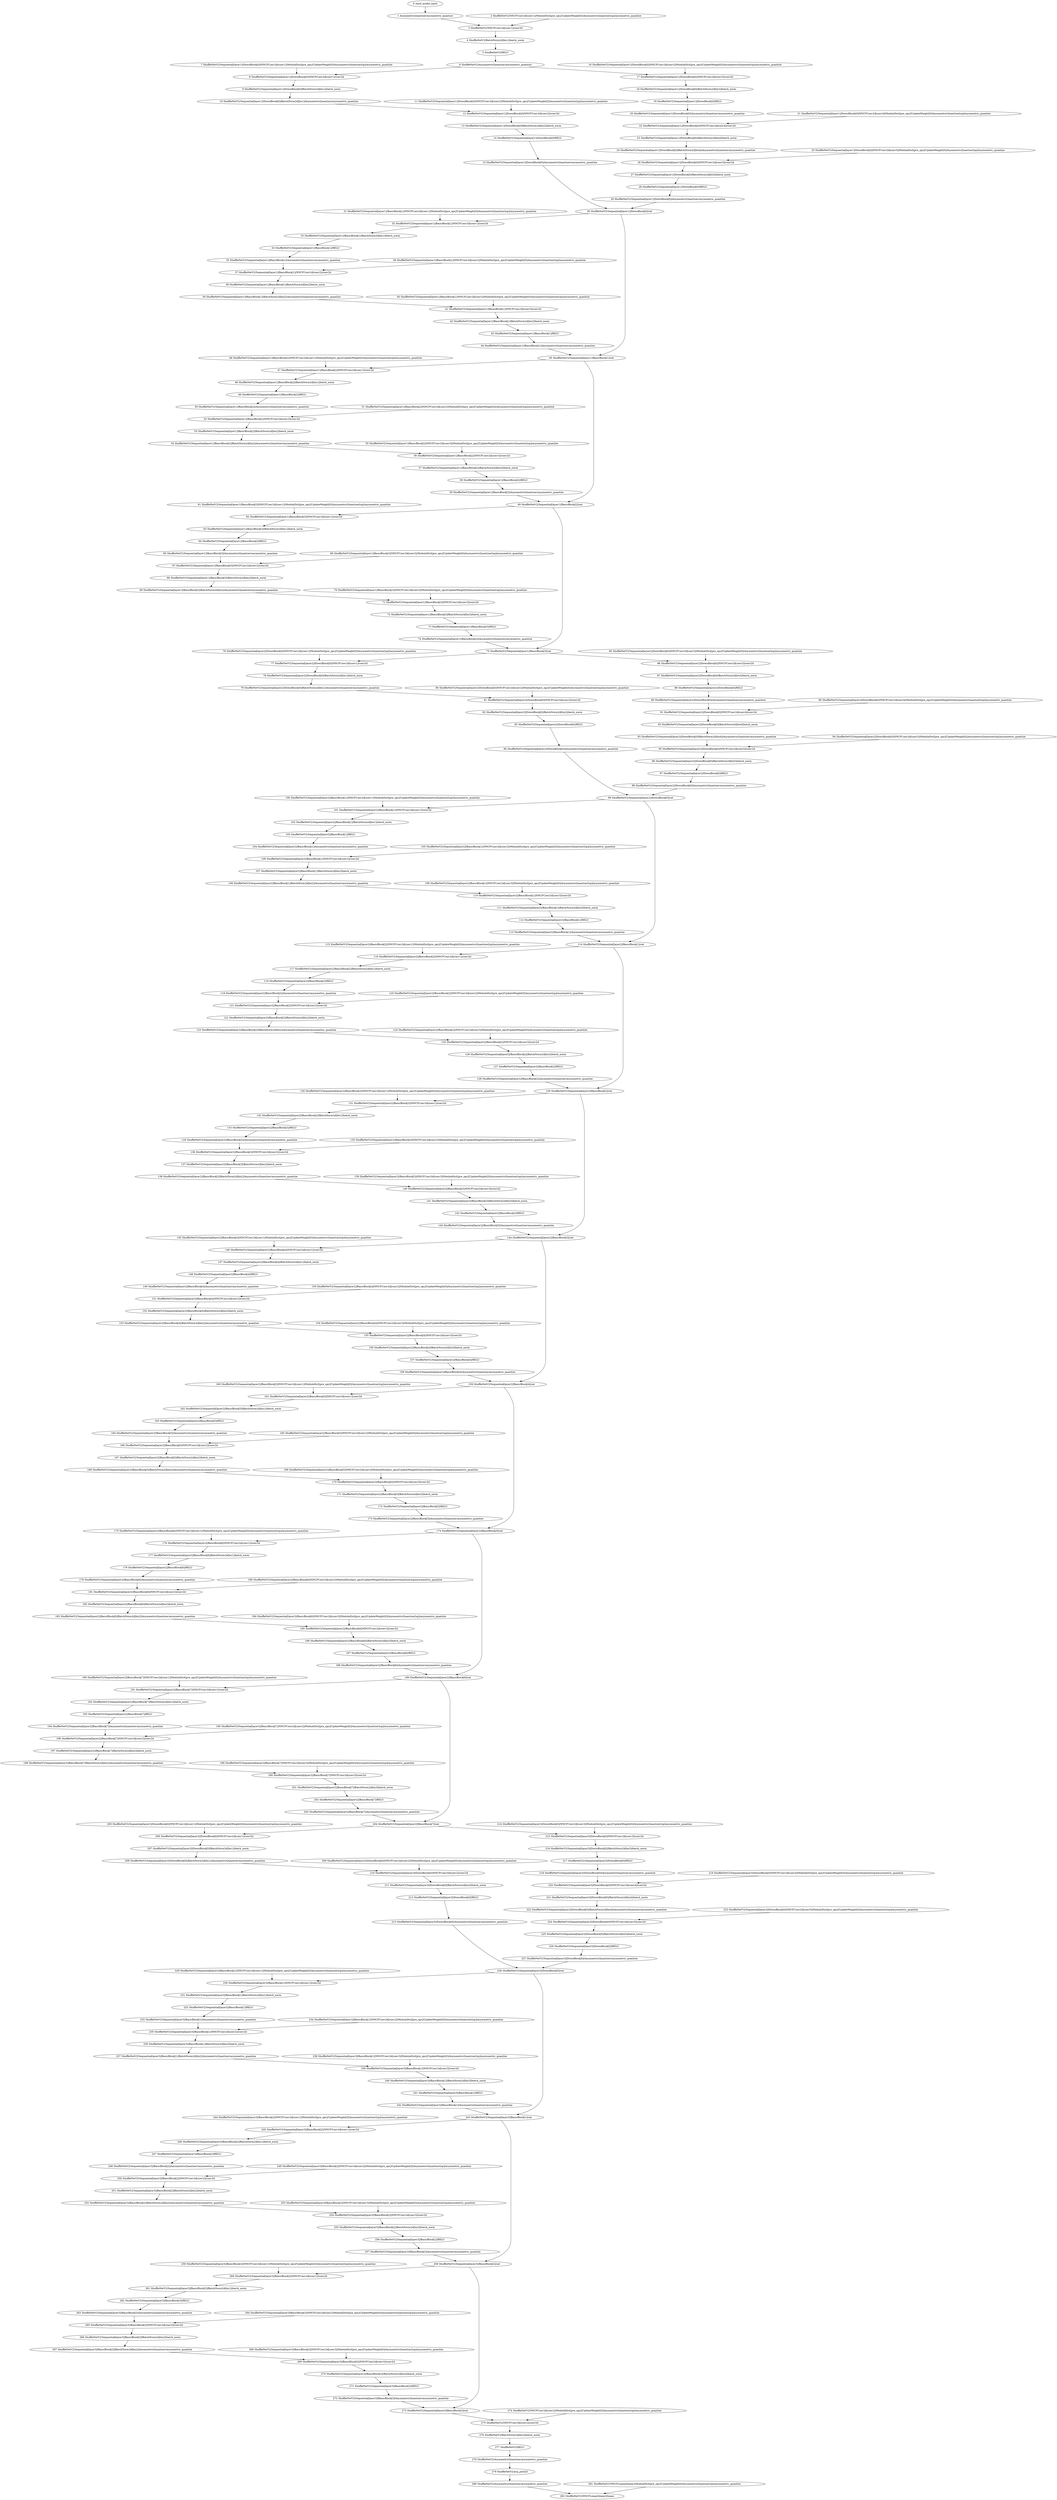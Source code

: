 strict digraph  {
"0 /nncf_model_input" [id=0, scope="", type=nncf_model_input];
"1 AsymmetricQuantizer/asymmetric_quantize" [id=1, scope=AsymmetricQuantizer, type=asymmetric_quantize];
"2 ShuffleNetV2/NNCFConv2d[conv1]/ModuleDict[pre_ops]/UpdateWeight[0]/AsymmetricQuantizer[op]/asymmetric_quantize" [id=2, scope="ShuffleNetV2/NNCFConv2d[conv1]/ModuleDict[pre_ops]/UpdateWeight[0]/AsymmetricQuantizer[op]", type=asymmetric_quantize];
"3 ShuffleNetV2/NNCFConv2d[conv1]/conv2d" [id=3, scope="ShuffleNetV2/NNCFConv2d[conv1]", type=conv2d];
"4 ShuffleNetV2/BatchNorm2d[bn1]/batch_norm" [id=4, scope="ShuffleNetV2/BatchNorm2d[bn1]", type=batch_norm];
"5 ShuffleNetV2/RELU" [id=5, scope=ShuffleNetV2, type=RELU];
"6 ShuffleNetV2/AsymmetricQuantizer/asymmetric_quantize" [id=6, scope="ShuffleNetV2/AsymmetricQuantizer", type=asymmetric_quantize];
"7 ShuffleNetV2/Sequential[layer1]/DownBlock[0]/NNCFConv2d[conv1]/ModuleDict[pre_ops]/UpdateWeight[0]/AsymmetricQuantizer[op]/asymmetric_quantize" [id=7, scope="ShuffleNetV2/Sequential[layer1]/DownBlock[0]/NNCFConv2d[conv1]/ModuleDict[pre_ops]/UpdateWeight[0]/AsymmetricQuantizer[op]", type=asymmetric_quantize];
"8 ShuffleNetV2/Sequential[layer1]/DownBlock[0]/NNCFConv2d[conv1]/conv2d" [id=8, scope="ShuffleNetV2/Sequential[layer1]/DownBlock[0]/NNCFConv2d[conv1]", type=conv2d];
"9 ShuffleNetV2/Sequential[layer1]/DownBlock[0]/BatchNorm2d[bn1]/batch_norm" [id=9, scope="ShuffleNetV2/Sequential[layer1]/DownBlock[0]/BatchNorm2d[bn1]", type=batch_norm];
"10 ShuffleNetV2/Sequential[layer1]/DownBlock[0]/BatchNorm2d[bn1]/AsymmetricQuantizer/asymmetric_quantize" [id=10, scope="ShuffleNetV2/Sequential[layer1]/DownBlock[0]/BatchNorm2d[bn1]/AsymmetricQuantizer", type=asymmetric_quantize];
"11 ShuffleNetV2/Sequential[layer1]/DownBlock[0]/NNCFConv2d[conv2]/ModuleDict[pre_ops]/UpdateWeight[0]/AsymmetricQuantizer[op]/asymmetric_quantize" [id=11, scope="ShuffleNetV2/Sequential[layer1]/DownBlock[0]/NNCFConv2d[conv2]/ModuleDict[pre_ops]/UpdateWeight[0]/AsymmetricQuantizer[op]", type=asymmetric_quantize];
"12 ShuffleNetV2/Sequential[layer1]/DownBlock[0]/NNCFConv2d[conv2]/conv2d" [id=12, scope="ShuffleNetV2/Sequential[layer1]/DownBlock[0]/NNCFConv2d[conv2]", type=conv2d];
"13 ShuffleNetV2/Sequential[layer1]/DownBlock[0]/BatchNorm2d[bn2]/batch_norm" [id=13, scope="ShuffleNetV2/Sequential[layer1]/DownBlock[0]/BatchNorm2d[bn2]", type=batch_norm];
"14 ShuffleNetV2/Sequential[layer1]/DownBlock[0]/RELU" [id=14, scope="ShuffleNetV2/Sequential[layer1]/DownBlock[0]", type=RELU];
"15 ShuffleNetV2/Sequential[layer1]/DownBlock[0]/AsymmetricQuantizer/asymmetric_quantize" [id=15, scope="ShuffleNetV2/Sequential[layer1]/DownBlock[0]/AsymmetricQuantizer", type=asymmetric_quantize];
"16 ShuffleNetV2/Sequential[layer1]/DownBlock[0]/NNCFConv2d[conv3]/ModuleDict[pre_ops]/UpdateWeight[0]/AsymmetricQuantizer[op]/asymmetric_quantize" [id=16, scope="ShuffleNetV2/Sequential[layer1]/DownBlock[0]/NNCFConv2d[conv3]/ModuleDict[pre_ops]/UpdateWeight[0]/AsymmetricQuantizer[op]", type=asymmetric_quantize];
"17 ShuffleNetV2/Sequential[layer1]/DownBlock[0]/NNCFConv2d[conv3]/conv2d" [id=17, scope="ShuffleNetV2/Sequential[layer1]/DownBlock[0]/NNCFConv2d[conv3]", type=conv2d];
"18 ShuffleNetV2/Sequential[layer1]/DownBlock[0]/BatchNorm2d[bn3]/batch_norm" [id=18, scope="ShuffleNetV2/Sequential[layer1]/DownBlock[0]/BatchNorm2d[bn3]", type=batch_norm];
"19 ShuffleNetV2/Sequential[layer1]/DownBlock[0]/RELU" [id=19, scope="ShuffleNetV2/Sequential[layer1]/DownBlock[0]", type=RELU];
"20 ShuffleNetV2/Sequential[layer1]/DownBlock[0]/AsymmetricQuantizer/asymmetric_quantize" [id=20, scope="ShuffleNetV2/Sequential[layer1]/DownBlock[0]/AsymmetricQuantizer", type=asymmetric_quantize];
"21 ShuffleNetV2/Sequential[layer1]/DownBlock[0]/NNCFConv2d[conv4]/ModuleDict[pre_ops]/UpdateWeight[0]/AsymmetricQuantizer[op]/asymmetric_quantize" [id=21, scope="ShuffleNetV2/Sequential[layer1]/DownBlock[0]/NNCFConv2d[conv4]/ModuleDict[pre_ops]/UpdateWeight[0]/AsymmetricQuantizer[op]", type=asymmetric_quantize];
"22 ShuffleNetV2/Sequential[layer1]/DownBlock[0]/NNCFConv2d[conv4]/conv2d" [id=22, scope="ShuffleNetV2/Sequential[layer1]/DownBlock[0]/NNCFConv2d[conv4]", type=conv2d];
"23 ShuffleNetV2/Sequential[layer1]/DownBlock[0]/BatchNorm2d[bn4]/batch_norm" [id=23, scope="ShuffleNetV2/Sequential[layer1]/DownBlock[0]/BatchNorm2d[bn4]", type=batch_norm];
"24 ShuffleNetV2/Sequential[layer1]/DownBlock[0]/BatchNorm2d[bn4]/AsymmetricQuantizer/asymmetric_quantize" [id=24, scope="ShuffleNetV2/Sequential[layer1]/DownBlock[0]/BatchNorm2d[bn4]/AsymmetricQuantizer", type=asymmetric_quantize];
"25 ShuffleNetV2/Sequential[layer1]/DownBlock[0]/NNCFConv2d[conv5]/ModuleDict[pre_ops]/UpdateWeight[0]/AsymmetricQuantizer[op]/asymmetric_quantize" [id=25, scope="ShuffleNetV2/Sequential[layer1]/DownBlock[0]/NNCFConv2d[conv5]/ModuleDict[pre_ops]/UpdateWeight[0]/AsymmetricQuantizer[op]", type=asymmetric_quantize];
"26 ShuffleNetV2/Sequential[layer1]/DownBlock[0]/NNCFConv2d[conv5]/conv2d" [id=26, scope="ShuffleNetV2/Sequential[layer1]/DownBlock[0]/NNCFConv2d[conv5]", type=conv2d];
"27 ShuffleNetV2/Sequential[layer1]/DownBlock[0]/BatchNorm2d[bn5]/batch_norm" [id=27, scope="ShuffleNetV2/Sequential[layer1]/DownBlock[0]/BatchNorm2d[bn5]", type=batch_norm];
"28 ShuffleNetV2/Sequential[layer1]/DownBlock[0]/RELU" [id=28, scope="ShuffleNetV2/Sequential[layer1]/DownBlock[0]", type=RELU];
"29 ShuffleNetV2/Sequential[layer1]/DownBlock[0]/AsymmetricQuantizer/asymmetric_quantize" [id=29, scope="ShuffleNetV2/Sequential[layer1]/DownBlock[0]/AsymmetricQuantizer", type=asymmetric_quantize];
"30 ShuffleNetV2/Sequential[layer1]/DownBlock[0]/cat" [id=30, scope="ShuffleNetV2/Sequential[layer1]/DownBlock[0]", type=cat];
"31 ShuffleNetV2/Sequential[layer1]/BasicBlock[1]/NNCFConv2d[conv1]/ModuleDict[pre_ops]/UpdateWeight[0]/AsymmetricQuantizer[op]/asymmetric_quantize" [id=31, scope="ShuffleNetV2/Sequential[layer1]/BasicBlock[1]/NNCFConv2d[conv1]/ModuleDict[pre_ops]/UpdateWeight[0]/AsymmetricQuantizer[op]", type=asymmetric_quantize];
"32 ShuffleNetV2/Sequential[layer1]/BasicBlock[1]/NNCFConv2d[conv1]/conv2d" [id=32, scope="ShuffleNetV2/Sequential[layer1]/BasicBlock[1]/NNCFConv2d[conv1]", type=conv2d];
"33 ShuffleNetV2/Sequential[layer1]/BasicBlock[1]/BatchNorm2d[bn1]/batch_norm" [id=33, scope="ShuffleNetV2/Sequential[layer1]/BasicBlock[1]/BatchNorm2d[bn1]", type=batch_norm];
"34 ShuffleNetV2/Sequential[layer1]/BasicBlock[1]/RELU" [id=34, scope="ShuffleNetV2/Sequential[layer1]/BasicBlock[1]", type=RELU];
"35 ShuffleNetV2/Sequential[layer1]/BasicBlock[1]/AsymmetricQuantizer/asymmetric_quantize" [id=35, scope="ShuffleNetV2/Sequential[layer1]/BasicBlock[1]/AsymmetricQuantizer", type=asymmetric_quantize];
"36 ShuffleNetV2/Sequential[layer1]/BasicBlock[1]/NNCFConv2d[conv2]/ModuleDict[pre_ops]/UpdateWeight[0]/AsymmetricQuantizer[op]/asymmetric_quantize" [id=36, scope="ShuffleNetV2/Sequential[layer1]/BasicBlock[1]/NNCFConv2d[conv2]/ModuleDict[pre_ops]/UpdateWeight[0]/AsymmetricQuantizer[op]", type=asymmetric_quantize];
"37 ShuffleNetV2/Sequential[layer1]/BasicBlock[1]/NNCFConv2d[conv2]/conv2d" [id=37, scope="ShuffleNetV2/Sequential[layer1]/BasicBlock[1]/NNCFConv2d[conv2]", type=conv2d];
"38 ShuffleNetV2/Sequential[layer1]/BasicBlock[1]/BatchNorm2d[bn2]/batch_norm" [id=38, scope="ShuffleNetV2/Sequential[layer1]/BasicBlock[1]/BatchNorm2d[bn2]", type=batch_norm];
"39 ShuffleNetV2/Sequential[layer1]/BasicBlock[1]/BatchNorm2d[bn2]/AsymmetricQuantizer/asymmetric_quantize" [id=39, scope="ShuffleNetV2/Sequential[layer1]/BasicBlock[1]/BatchNorm2d[bn2]/AsymmetricQuantizer", type=asymmetric_quantize];
"40 ShuffleNetV2/Sequential[layer1]/BasicBlock[1]/NNCFConv2d[conv3]/ModuleDict[pre_ops]/UpdateWeight[0]/AsymmetricQuantizer[op]/asymmetric_quantize" [id=40, scope="ShuffleNetV2/Sequential[layer1]/BasicBlock[1]/NNCFConv2d[conv3]/ModuleDict[pre_ops]/UpdateWeight[0]/AsymmetricQuantizer[op]", type=asymmetric_quantize];
"41 ShuffleNetV2/Sequential[layer1]/BasicBlock[1]/NNCFConv2d[conv3]/conv2d" [id=41, scope="ShuffleNetV2/Sequential[layer1]/BasicBlock[1]/NNCFConv2d[conv3]", type=conv2d];
"42 ShuffleNetV2/Sequential[layer1]/BasicBlock[1]/BatchNorm2d[bn3]/batch_norm" [id=42, scope="ShuffleNetV2/Sequential[layer1]/BasicBlock[1]/BatchNorm2d[bn3]", type=batch_norm];
"43 ShuffleNetV2/Sequential[layer1]/BasicBlock[1]/RELU" [id=43, scope="ShuffleNetV2/Sequential[layer1]/BasicBlock[1]", type=RELU];
"44 ShuffleNetV2/Sequential[layer1]/BasicBlock[1]/AsymmetricQuantizer/asymmetric_quantize" [id=44, scope="ShuffleNetV2/Sequential[layer1]/BasicBlock[1]/AsymmetricQuantizer", type=asymmetric_quantize];
"45 ShuffleNetV2/Sequential[layer1]/BasicBlock[1]/cat" [id=45, scope="ShuffleNetV2/Sequential[layer1]/BasicBlock[1]", type=cat];
"46 ShuffleNetV2/Sequential[layer1]/BasicBlock[2]/NNCFConv2d[conv1]/ModuleDict[pre_ops]/UpdateWeight[0]/AsymmetricQuantizer[op]/asymmetric_quantize" [id=46, scope="ShuffleNetV2/Sequential[layer1]/BasicBlock[2]/NNCFConv2d[conv1]/ModuleDict[pre_ops]/UpdateWeight[0]/AsymmetricQuantizer[op]", type=asymmetric_quantize];
"47 ShuffleNetV2/Sequential[layer1]/BasicBlock[2]/NNCFConv2d[conv1]/conv2d" [id=47, scope="ShuffleNetV2/Sequential[layer1]/BasicBlock[2]/NNCFConv2d[conv1]", type=conv2d];
"48 ShuffleNetV2/Sequential[layer1]/BasicBlock[2]/BatchNorm2d[bn1]/batch_norm" [id=48, scope="ShuffleNetV2/Sequential[layer1]/BasicBlock[2]/BatchNorm2d[bn1]", type=batch_norm];
"49 ShuffleNetV2/Sequential[layer1]/BasicBlock[2]/RELU" [id=49, scope="ShuffleNetV2/Sequential[layer1]/BasicBlock[2]", type=RELU];
"50 ShuffleNetV2/Sequential[layer1]/BasicBlock[2]/AsymmetricQuantizer/asymmetric_quantize" [id=50, scope="ShuffleNetV2/Sequential[layer1]/BasicBlock[2]/AsymmetricQuantizer", type=asymmetric_quantize];
"51 ShuffleNetV2/Sequential[layer1]/BasicBlock[2]/NNCFConv2d[conv2]/ModuleDict[pre_ops]/UpdateWeight[0]/AsymmetricQuantizer[op]/asymmetric_quantize" [id=51, scope="ShuffleNetV2/Sequential[layer1]/BasicBlock[2]/NNCFConv2d[conv2]/ModuleDict[pre_ops]/UpdateWeight[0]/AsymmetricQuantizer[op]", type=asymmetric_quantize];
"52 ShuffleNetV2/Sequential[layer1]/BasicBlock[2]/NNCFConv2d[conv2]/conv2d" [id=52, scope="ShuffleNetV2/Sequential[layer1]/BasicBlock[2]/NNCFConv2d[conv2]", type=conv2d];
"53 ShuffleNetV2/Sequential[layer1]/BasicBlock[2]/BatchNorm2d[bn2]/batch_norm" [id=53, scope="ShuffleNetV2/Sequential[layer1]/BasicBlock[2]/BatchNorm2d[bn2]", type=batch_norm];
"54 ShuffleNetV2/Sequential[layer1]/BasicBlock[2]/BatchNorm2d[bn2]/AsymmetricQuantizer/asymmetric_quantize" [id=54, scope="ShuffleNetV2/Sequential[layer1]/BasicBlock[2]/BatchNorm2d[bn2]/AsymmetricQuantizer", type=asymmetric_quantize];
"55 ShuffleNetV2/Sequential[layer1]/BasicBlock[2]/NNCFConv2d[conv3]/ModuleDict[pre_ops]/UpdateWeight[0]/AsymmetricQuantizer[op]/asymmetric_quantize" [id=55, scope="ShuffleNetV2/Sequential[layer1]/BasicBlock[2]/NNCFConv2d[conv3]/ModuleDict[pre_ops]/UpdateWeight[0]/AsymmetricQuantizer[op]", type=asymmetric_quantize];
"56 ShuffleNetV2/Sequential[layer1]/BasicBlock[2]/NNCFConv2d[conv3]/conv2d" [id=56, scope="ShuffleNetV2/Sequential[layer1]/BasicBlock[2]/NNCFConv2d[conv3]", type=conv2d];
"57 ShuffleNetV2/Sequential[layer1]/BasicBlock[2]/BatchNorm2d[bn3]/batch_norm" [id=57, scope="ShuffleNetV2/Sequential[layer1]/BasicBlock[2]/BatchNorm2d[bn3]", type=batch_norm];
"58 ShuffleNetV2/Sequential[layer1]/BasicBlock[2]/RELU" [id=58, scope="ShuffleNetV2/Sequential[layer1]/BasicBlock[2]", type=RELU];
"59 ShuffleNetV2/Sequential[layer1]/BasicBlock[2]/AsymmetricQuantizer/asymmetric_quantize" [id=59, scope="ShuffleNetV2/Sequential[layer1]/BasicBlock[2]/AsymmetricQuantizer", type=asymmetric_quantize];
"60 ShuffleNetV2/Sequential[layer1]/BasicBlock[2]/cat" [id=60, scope="ShuffleNetV2/Sequential[layer1]/BasicBlock[2]", type=cat];
"61 ShuffleNetV2/Sequential[layer1]/BasicBlock[3]/NNCFConv2d[conv1]/ModuleDict[pre_ops]/UpdateWeight[0]/AsymmetricQuantizer[op]/asymmetric_quantize" [id=61, scope="ShuffleNetV2/Sequential[layer1]/BasicBlock[3]/NNCFConv2d[conv1]/ModuleDict[pre_ops]/UpdateWeight[0]/AsymmetricQuantizer[op]", type=asymmetric_quantize];
"62 ShuffleNetV2/Sequential[layer1]/BasicBlock[3]/NNCFConv2d[conv1]/conv2d" [id=62, scope="ShuffleNetV2/Sequential[layer1]/BasicBlock[3]/NNCFConv2d[conv1]", type=conv2d];
"63 ShuffleNetV2/Sequential[layer1]/BasicBlock[3]/BatchNorm2d[bn1]/batch_norm" [id=63, scope="ShuffleNetV2/Sequential[layer1]/BasicBlock[3]/BatchNorm2d[bn1]", type=batch_norm];
"64 ShuffleNetV2/Sequential[layer1]/BasicBlock[3]/RELU" [id=64, scope="ShuffleNetV2/Sequential[layer1]/BasicBlock[3]", type=RELU];
"65 ShuffleNetV2/Sequential[layer1]/BasicBlock[3]/AsymmetricQuantizer/asymmetric_quantize" [id=65, scope="ShuffleNetV2/Sequential[layer1]/BasicBlock[3]/AsymmetricQuantizer", type=asymmetric_quantize];
"66 ShuffleNetV2/Sequential[layer1]/BasicBlock[3]/NNCFConv2d[conv2]/ModuleDict[pre_ops]/UpdateWeight[0]/AsymmetricQuantizer[op]/asymmetric_quantize" [id=66, scope="ShuffleNetV2/Sequential[layer1]/BasicBlock[3]/NNCFConv2d[conv2]/ModuleDict[pre_ops]/UpdateWeight[0]/AsymmetricQuantizer[op]", type=asymmetric_quantize];
"67 ShuffleNetV2/Sequential[layer1]/BasicBlock[3]/NNCFConv2d[conv2]/conv2d" [id=67, scope="ShuffleNetV2/Sequential[layer1]/BasicBlock[3]/NNCFConv2d[conv2]", type=conv2d];
"68 ShuffleNetV2/Sequential[layer1]/BasicBlock[3]/BatchNorm2d[bn2]/batch_norm" [id=68, scope="ShuffleNetV2/Sequential[layer1]/BasicBlock[3]/BatchNorm2d[bn2]", type=batch_norm];
"69 ShuffleNetV2/Sequential[layer1]/BasicBlock[3]/BatchNorm2d[bn2]/AsymmetricQuantizer/asymmetric_quantize" [id=69, scope="ShuffleNetV2/Sequential[layer1]/BasicBlock[3]/BatchNorm2d[bn2]/AsymmetricQuantizer", type=asymmetric_quantize];
"70 ShuffleNetV2/Sequential[layer1]/BasicBlock[3]/NNCFConv2d[conv3]/ModuleDict[pre_ops]/UpdateWeight[0]/AsymmetricQuantizer[op]/asymmetric_quantize" [id=70, scope="ShuffleNetV2/Sequential[layer1]/BasicBlock[3]/NNCFConv2d[conv3]/ModuleDict[pre_ops]/UpdateWeight[0]/AsymmetricQuantizer[op]", type=asymmetric_quantize];
"71 ShuffleNetV2/Sequential[layer1]/BasicBlock[3]/NNCFConv2d[conv3]/conv2d" [id=71, scope="ShuffleNetV2/Sequential[layer1]/BasicBlock[3]/NNCFConv2d[conv3]", type=conv2d];
"72 ShuffleNetV2/Sequential[layer1]/BasicBlock[3]/BatchNorm2d[bn3]/batch_norm" [id=72, scope="ShuffleNetV2/Sequential[layer1]/BasicBlock[3]/BatchNorm2d[bn3]", type=batch_norm];
"73 ShuffleNetV2/Sequential[layer1]/BasicBlock[3]/RELU" [id=73, scope="ShuffleNetV2/Sequential[layer1]/BasicBlock[3]", type=RELU];
"74 ShuffleNetV2/Sequential[layer1]/BasicBlock[3]/AsymmetricQuantizer/asymmetric_quantize" [id=74, scope="ShuffleNetV2/Sequential[layer1]/BasicBlock[3]/AsymmetricQuantizer", type=asymmetric_quantize];
"75 ShuffleNetV2/Sequential[layer1]/BasicBlock[3]/cat" [id=75, scope="ShuffleNetV2/Sequential[layer1]/BasicBlock[3]", type=cat];
"76 ShuffleNetV2/Sequential[layer2]/DownBlock[0]/NNCFConv2d[conv1]/ModuleDict[pre_ops]/UpdateWeight[0]/AsymmetricQuantizer[op]/asymmetric_quantize" [id=76, scope="ShuffleNetV2/Sequential[layer2]/DownBlock[0]/NNCFConv2d[conv1]/ModuleDict[pre_ops]/UpdateWeight[0]/AsymmetricQuantizer[op]", type=asymmetric_quantize];
"77 ShuffleNetV2/Sequential[layer2]/DownBlock[0]/NNCFConv2d[conv1]/conv2d" [id=77, scope="ShuffleNetV2/Sequential[layer2]/DownBlock[0]/NNCFConv2d[conv1]", type=conv2d];
"78 ShuffleNetV2/Sequential[layer2]/DownBlock[0]/BatchNorm2d[bn1]/batch_norm" [id=78, scope="ShuffleNetV2/Sequential[layer2]/DownBlock[0]/BatchNorm2d[bn1]", type=batch_norm];
"79 ShuffleNetV2/Sequential[layer2]/DownBlock[0]/BatchNorm2d[bn1]/AsymmetricQuantizer/asymmetric_quantize" [id=79, scope="ShuffleNetV2/Sequential[layer2]/DownBlock[0]/BatchNorm2d[bn1]/AsymmetricQuantizer", type=asymmetric_quantize];
"80 ShuffleNetV2/Sequential[layer2]/DownBlock[0]/NNCFConv2d[conv2]/ModuleDict[pre_ops]/UpdateWeight[0]/AsymmetricQuantizer[op]/asymmetric_quantize" [id=80, scope="ShuffleNetV2/Sequential[layer2]/DownBlock[0]/NNCFConv2d[conv2]/ModuleDict[pre_ops]/UpdateWeight[0]/AsymmetricQuantizer[op]", type=asymmetric_quantize];
"81 ShuffleNetV2/Sequential[layer2]/DownBlock[0]/NNCFConv2d[conv2]/conv2d" [id=81, scope="ShuffleNetV2/Sequential[layer2]/DownBlock[0]/NNCFConv2d[conv2]", type=conv2d];
"82 ShuffleNetV2/Sequential[layer2]/DownBlock[0]/BatchNorm2d[bn2]/batch_norm" [id=82, scope="ShuffleNetV2/Sequential[layer2]/DownBlock[0]/BatchNorm2d[bn2]", type=batch_norm];
"83 ShuffleNetV2/Sequential[layer2]/DownBlock[0]/RELU" [id=83, scope="ShuffleNetV2/Sequential[layer2]/DownBlock[0]", type=RELU];
"84 ShuffleNetV2/Sequential[layer2]/DownBlock[0]/AsymmetricQuantizer/asymmetric_quantize" [id=84, scope="ShuffleNetV2/Sequential[layer2]/DownBlock[0]/AsymmetricQuantizer", type=asymmetric_quantize];
"85 ShuffleNetV2/Sequential[layer2]/DownBlock[0]/NNCFConv2d[conv3]/ModuleDict[pre_ops]/UpdateWeight[0]/AsymmetricQuantizer[op]/asymmetric_quantize" [id=85, scope="ShuffleNetV2/Sequential[layer2]/DownBlock[0]/NNCFConv2d[conv3]/ModuleDict[pre_ops]/UpdateWeight[0]/AsymmetricQuantizer[op]", type=asymmetric_quantize];
"86 ShuffleNetV2/Sequential[layer2]/DownBlock[0]/NNCFConv2d[conv3]/conv2d" [id=86, scope="ShuffleNetV2/Sequential[layer2]/DownBlock[0]/NNCFConv2d[conv3]", type=conv2d];
"87 ShuffleNetV2/Sequential[layer2]/DownBlock[0]/BatchNorm2d[bn3]/batch_norm" [id=87, scope="ShuffleNetV2/Sequential[layer2]/DownBlock[0]/BatchNorm2d[bn3]", type=batch_norm];
"88 ShuffleNetV2/Sequential[layer2]/DownBlock[0]/RELU" [id=88, scope="ShuffleNetV2/Sequential[layer2]/DownBlock[0]", type=RELU];
"89 ShuffleNetV2/Sequential[layer2]/DownBlock[0]/AsymmetricQuantizer/asymmetric_quantize" [id=89, scope="ShuffleNetV2/Sequential[layer2]/DownBlock[0]/AsymmetricQuantizer", type=asymmetric_quantize];
"90 ShuffleNetV2/Sequential[layer2]/DownBlock[0]/NNCFConv2d[conv4]/ModuleDict[pre_ops]/UpdateWeight[0]/AsymmetricQuantizer[op]/asymmetric_quantize" [id=90, scope="ShuffleNetV2/Sequential[layer2]/DownBlock[0]/NNCFConv2d[conv4]/ModuleDict[pre_ops]/UpdateWeight[0]/AsymmetricQuantizer[op]", type=asymmetric_quantize];
"91 ShuffleNetV2/Sequential[layer2]/DownBlock[0]/NNCFConv2d[conv4]/conv2d" [id=91, scope="ShuffleNetV2/Sequential[layer2]/DownBlock[0]/NNCFConv2d[conv4]", type=conv2d];
"92 ShuffleNetV2/Sequential[layer2]/DownBlock[0]/BatchNorm2d[bn4]/batch_norm" [id=92, scope="ShuffleNetV2/Sequential[layer2]/DownBlock[0]/BatchNorm2d[bn4]", type=batch_norm];
"93 ShuffleNetV2/Sequential[layer2]/DownBlock[0]/BatchNorm2d[bn4]/AsymmetricQuantizer/asymmetric_quantize" [id=93, scope="ShuffleNetV2/Sequential[layer2]/DownBlock[0]/BatchNorm2d[bn4]/AsymmetricQuantizer", type=asymmetric_quantize];
"94 ShuffleNetV2/Sequential[layer2]/DownBlock[0]/NNCFConv2d[conv5]/ModuleDict[pre_ops]/UpdateWeight[0]/AsymmetricQuantizer[op]/asymmetric_quantize" [id=94, scope="ShuffleNetV2/Sequential[layer2]/DownBlock[0]/NNCFConv2d[conv5]/ModuleDict[pre_ops]/UpdateWeight[0]/AsymmetricQuantizer[op]", type=asymmetric_quantize];
"95 ShuffleNetV2/Sequential[layer2]/DownBlock[0]/NNCFConv2d[conv5]/conv2d" [id=95, scope="ShuffleNetV2/Sequential[layer2]/DownBlock[0]/NNCFConv2d[conv5]", type=conv2d];
"96 ShuffleNetV2/Sequential[layer2]/DownBlock[0]/BatchNorm2d[bn5]/batch_norm" [id=96, scope="ShuffleNetV2/Sequential[layer2]/DownBlock[0]/BatchNorm2d[bn5]", type=batch_norm];
"97 ShuffleNetV2/Sequential[layer2]/DownBlock[0]/RELU" [id=97, scope="ShuffleNetV2/Sequential[layer2]/DownBlock[0]", type=RELU];
"98 ShuffleNetV2/Sequential[layer2]/DownBlock[0]/AsymmetricQuantizer/asymmetric_quantize" [id=98, scope="ShuffleNetV2/Sequential[layer2]/DownBlock[0]/AsymmetricQuantizer", type=asymmetric_quantize];
"99 ShuffleNetV2/Sequential[layer2]/DownBlock[0]/cat" [id=99, scope="ShuffleNetV2/Sequential[layer2]/DownBlock[0]", type=cat];
"100 ShuffleNetV2/Sequential[layer2]/BasicBlock[1]/NNCFConv2d[conv1]/ModuleDict[pre_ops]/UpdateWeight[0]/AsymmetricQuantizer[op]/asymmetric_quantize" [id=100, scope="ShuffleNetV2/Sequential[layer2]/BasicBlock[1]/NNCFConv2d[conv1]/ModuleDict[pre_ops]/UpdateWeight[0]/AsymmetricQuantizer[op]", type=asymmetric_quantize];
"101 ShuffleNetV2/Sequential[layer2]/BasicBlock[1]/NNCFConv2d[conv1]/conv2d" [id=101, scope="ShuffleNetV2/Sequential[layer2]/BasicBlock[1]/NNCFConv2d[conv1]", type=conv2d];
"102 ShuffleNetV2/Sequential[layer2]/BasicBlock[1]/BatchNorm2d[bn1]/batch_norm" [id=102, scope="ShuffleNetV2/Sequential[layer2]/BasicBlock[1]/BatchNorm2d[bn1]", type=batch_norm];
"103 ShuffleNetV2/Sequential[layer2]/BasicBlock[1]/RELU" [id=103, scope="ShuffleNetV2/Sequential[layer2]/BasicBlock[1]", type=RELU];
"104 ShuffleNetV2/Sequential[layer2]/BasicBlock[1]/AsymmetricQuantizer/asymmetric_quantize" [id=104, scope="ShuffleNetV2/Sequential[layer2]/BasicBlock[1]/AsymmetricQuantizer", type=asymmetric_quantize];
"105 ShuffleNetV2/Sequential[layer2]/BasicBlock[1]/NNCFConv2d[conv2]/ModuleDict[pre_ops]/UpdateWeight[0]/AsymmetricQuantizer[op]/asymmetric_quantize" [id=105, scope="ShuffleNetV2/Sequential[layer2]/BasicBlock[1]/NNCFConv2d[conv2]/ModuleDict[pre_ops]/UpdateWeight[0]/AsymmetricQuantizer[op]", type=asymmetric_quantize];
"106 ShuffleNetV2/Sequential[layer2]/BasicBlock[1]/NNCFConv2d[conv2]/conv2d" [id=106, scope="ShuffleNetV2/Sequential[layer2]/BasicBlock[1]/NNCFConv2d[conv2]", type=conv2d];
"107 ShuffleNetV2/Sequential[layer2]/BasicBlock[1]/BatchNorm2d[bn2]/batch_norm" [id=107, scope="ShuffleNetV2/Sequential[layer2]/BasicBlock[1]/BatchNorm2d[bn2]", type=batch_norm];
"108 ShuffleNetV2/Sequential[layer2]/BasicBlock[1]/BatchNorm2d[bn2]/AsymmetricQuantizer/asymmetric_quantize" [id=108, scope="ShuffleNetV2/Sequential[layer2]/BasicBlock[1]/BatchNorm2d[bn2]/AsymmetricQuantizer", type=asymmetric_quantize];
"109 ShuffleNetV2/Sequential[layer2]/BasicBlock[1]/NNCFConv2d[conv3]/ModuleDict[pre_ops]/UpdateWeight[0]/AsymmetricQuantizer[op]/asymmetric_quantize" [id=109, scope="ShuffleNetV2/Sequential[layer2]/BasicBlock[1]/NNCFConv2d[conv3]/ModuleDict[pre_ops]/UpdateWeight[0]/AsymmetricQuantizer[op]", type=asymmetric_quantize];
"110 ShuffleNetV2/Sequential[layer2]/BasicBlock[1]/NNCFConv2d[conv3]/conv2d" [id=110, scope="ShuffleNetV2/Sequential[layer2]/BasicBlock[1]/NNCFConv2d[conv3]", type=conv2d];
"111 ShuffleNetV2/Sequential[layer2]/BasicBlock[1]/BatchNorm2d[bn3]/batch_norm" [id=111, scope="ShuffleNetV2/Sequential[layer2]/BasicBlock[1]/BatchNorm2d[bn3]", type=batch_norm];
"112 ShuffleNetV2/Sequential[layer2]/BasicBlock[1]/RELU" [id=112, scope="ShuffleNetV2/Sequential[layer2]/BasicBlock[1]", type=RELU];
"113 ShuffleNetV2/Sequential[layer2]/BasicBlock[1]/AsymmetricQuantizer/asymmetric_quantize" [id=113, scope="ShuffleNetV2/Sequential[layer2]/BasicBlock[1]/AsymmetricQuantizer", type=asymmetric_quantize];
"114 ShuffleNetV2/Sequential[layer2]/BasicBlock[1]/cat" [id=114, scope="ShuffleNetV2/Sequential[layer2]/BasicBlock[1]", type=cat];
"115 ShuffleNetV2/Sequential[layer2]/BasicBlock[2]/NNCFConv2d[conv1]/ModuleDict[pre_ops]/UpdateWeight[0]/AsymmetricQuantizer[op]/asymmetric_quantize" [id=115, scope="ShuffleNetV2/Sequential[layer2]/BasicBlock[2]/NNCFConv2d[conv1]/ModuleDict[pre_ops]/UpdateWeight[0]/AsymmetricQuantizer[op]", type=asymmetric_quantize];
"116 ShuffleNetV2/Sequential[layer2]/BasicBlock[2]/NNCFConv2d[conv1]/conv2d" [id=116, scope="ShuffleNetV2/Sequential[layer2]/BasicBlock[2]/NNCFConv2d[conv1]", type=conv2d];
"117 ShuffleNetV2/Sequential[layer2]/BasicBlock[2]/BatchNorm2d[bn1]/batch_norm" [id=117, scope="ShuffleNetV2/Sequential[layer2]/BasicBlock[2]/BatchNorm2d[bn1]", type=batch_norm];
"118 ShuffleNetV2/Sequential[layer2]/BasicBlock[2]/RELU" [id=118, scope="ShuffleNetV2/Sequential[layer2]/BasicBlock[2]", type=RELU];
"119 ShuffleNetV2/Sequential[layer2]/BasicBlock[2]/AsymmetricQuantizer/asymmetric_quantize" [id=119, scope="ShuffleNetV2/Sequential[layer2]/BasicBlock[2]/AsymmetricQuantizer", type=asymmetric_quantize];
"120 ShuffleNetV2/Sequential[layer2]/BasicBlock[2]/NNCFConv2d[conv2]/ModuleDict[pre_ops]/UpdateWeight[0]/AsymmetricQuantizer[op]/asymmetric_quantize" [id=120, scope="ShuffleNetV2/Sequential[layer2]/BasicBlock[2]/NNCFConv2d[conv2]/ModuleDict[pre_ops]/UpdateWeight[0]/AsymmetricQuantizer[op]", type=asymmetric_quantize];
"121 ShuffleNetV2/Sequential[layer2]/BasicBlock[2]/NNCFConv2d[conv2]/conv2d" [id=121, scope="ShuffleNetV2/Sequential[layer2]/BasicBlock[2]/NNCFConv2d[conv2]", type=conv2d];
"122 ShuffleNetV2/Sequential[layer2]/BasicBlock[2]/BatchNorm2d[bn2]/batch_norm" [id=122, scope="ShuffleNetV2/Sequential[layer2]/BasicBlock[2]/BatchNorm2d[bn2]", type=batch_norm];
"123 ShuffleNetV2/Sequential[layer2]/BasicBlock[2]/BatchNorm2d[bn2]/AsymmetricQuantizer/asymmetric_quantize" [id=123, scope="ShuffleNetV2/Sequential[layer2]/BasicBlock[2]/BatchNorm2d[bn2]/AsymmetricQuantizer", type=asymmetric_quantize];
"124 ShuffleNetV2/Sequential[layer2]/BasicBlock[2]/NNCFConv2d[conv3]/ModuleDict[pre_ops]/UpdateWeight[0]/AsymmetricQuantizer[op]/asymmetric_quantize" [id=124, scope="ShuffleNetV2/Sequential[layer2]/BasicBlock[2]/NNCFConv2d[conv3]/ModuleDict[pre_ops]/UpdateWeight[0]/AsymmetricQuantizer[op]", type=asymmetric_quantize];
"125 ShuffleNetV2/Sequential[layer2]/BasicBlock[2]/NNCFConv2d[conv3]/conv2d" [id=125, scope="ShuffleNetV2/Sequential[layer2]/BasicBlock[2]/NNCFConv2d[conv3]", type=conv2d];
"126 ShuffleNetV2/Sequential[layer2]/BasicBlock[2]/BatchNorm2d[bn3]/batch_norm" [id=126, scope="ShuffleNetV2/Sequential[layer2]/BasicBlock[2]/BatchNorm2d[bn3]", type=batch_norm];
"127 ShuffleNetV2/Sequential[layer2]/BasicBlock[2]/RELU" [id=127, scope="ShuffleNetV2/Sequential[layer2]/BasicBlock[2]", type=RELU];
"128 ShuffleNetV2/Sequential[layer2]/BasicBlock[2]/AsymmetricQuantizer/asymmetric_quantize" [id=128, scope="ShuffleNetV2/Sequential[layer2]/BasicBlock[2]/AsymmetricQuantizer", type=asymmetric_quantize];
"129 ShuffleNetV2/Sequential[layer2]/BasicBlock[2]/cat" [id=129, scope="ShuffleNetV2/Sequential[layer2]/BasicBlock[2]", type=cat];
"130 ShuffleNetV2/Sequential[layer2]/BasicBlock[3]/NNCFConv2d[conv1]/ModuleDict[pre_ops]/UpdateWeight[0]/AsymmetricQuantizer[op]/asymmetric_quantize" [id=130, scope="ShuffleNetV2/Sequential[layer2]/BasicBlock[3]/NNCFConv2d[conv1]/ModuleDict[pre_ops]/UpdateWeight[0]/AsymmetricQuantizer[op]", type=asymmetric_quantize];
"131 ShuffleNetV2/Sequential[layer2]/BasicBlock[3]/NNCFConv2d[conv1]/conv2d" [id=131, scope="ShuffleNetV2/Sequential[layer2]/BasicBlock[3]/NNCFConv2d[conv1]", type=conv2d];
"132 ShuffleNetV2/Sequential[layer2]/BasicBlock[3]/BatchNorm2d[bn1]/batch_norm" [id=132, scope="ShuffleNetV2/Sequential[layer2]/BasicBlock[3]/BatchNorm2d[bn1]", type=batch_norm];
"133 ShuffleNetV2/Sequential[layer2]/BasicBlock[3]/RELU" [id=133, scope="ShuffleNetV2/Sequential[layer2]/BasicBlock[3]", type=RELU];
"134 ShuffleNetV2/Sequential[layer2]/BasicBlock[3]/AsymmetricQuantizer/asymmetric_quantize" [id=134, scope="ShuffleNetV2/Sequential[layer2]/BasicBlock[3]/AsymmetricQuantizer", type=asymmetric_quantize];
"135 ShuffleNetV2/Sequential[layer2]/BasicBlock[3]/NNCFConv2d[conv2]/ModuleDict[pre_ops]/UpdateWeight[0]/AsymmetricQuantizer[op]/asymmetric_quantize" [id=135, scope="ShuffleNetV2/Sequential[layer2]/BasicBlock[3]/NNCFConv2d[conv2]/ModuleDict[pre_ops]/UpdateWeight[0]/AsymmetricQuantizer[op]", type=asymmetric_quantize];
"136 ShuffleNetV2/Sequential[layer2]/BasicBlock[3]/NNCFConv2d[conv2]/conv2d" [id=136, scope="ShuffleNetV2/Sequential[layer2]/BasicBlock[3]/NNCFConv2d[conv2]", type=conv2d];
"137 ShuffleNetV2/Sequential[layer2]/BasicBlock[3]/BatchNorm2d[bn2]/batch_norm" [id=137, scope="ShuffleNetV2/Sequential[layer2]/BasicBlock[3]/BatchNorm2d[bn2]", type=batch_norm];
"138 ShuffleNetV2/Sequential[layer2]/BasicBlock[3]/BatchNorm2d[bn2]/AsymmetricQuantizer/asymmetric_quantize" [id=138, scope="ShuffleNetV2/Sequential[layer2]/BasicBlock[3]/BatchNorm2d[bn2]/AsymmetricQuantizer", type=asymmetric_quantize];
"139 ShuffleNetV2/Sequential[layer2]/BasicBlock[3]/NNCFConv2d[conv3]/ModuleDict[pre_ops]/UpdateWeight[0]/AsymmetricQuantizer[op]/asymmetric_quantize" [id=139, scope="ShuffleNetV2/Sequential[layer2]/BasicBlock[3]/NNCFConv2d[conv3]/ModuleDict[pre_ops]/UpdateWeight[0]/AsymmetricQuantizer[op]", type=asymmetric_quantize];
"140 ShuffleNetV2/Sequential[layer2]/BasicBlock[3]/NNCFConv2d[conv3]/conv2d" [id=140, scope="ShuffleNetV2/Sequential[layer2]/BasicBlock[3]/NNCFConv2d[conv3]", type=conv2d];
"141 ShuffleNetV2/Sequential[layer2]/BasicBlock[3]/BatchNorm2d[bn3]/batch_norm" [id=141, scope="ShuffleNetV2/Sequential[layer2]/BasicBlock[3]/BatchNorm2d[bn3]", type=batch_norm];
"142 ShuffleNetV2/Sequential[layer2]/BasicBlock[3]/RELU" [id=142, scope="ShuffleNetV2/Sequential[layer2]/BasicBlock[3]", type=RELU];
"143 ShuffleNetV2/Sequential[layer2]/BasicBlock[3]/AsymmetricQuantizer/asymmetric_quantize" [id=143, scope="ShuffleNetV2/Sequential[layer2]/BasicBlock[3]/AsymmetricQuantizer", type=asymmetric_quantize];
"144 ShuffleNetV2/Sequential[layer2]/BasicBlock[3]/cat" [id=144, scope="ShuffleNetV2/Sequential[layer2]/BasicBlock[3]", type=cat];
"145 ShuffleNetV2/Sequential[layer2]/BasicBlock[4]/NNCFConv2d[conv1]/ModuleDict[pre_ops]/UpdateWeight[0]/AsymmetricQuantizer[op]/asymmetric_quantize" [id=145, scope="ShuffleNetV2/Sequential[layer2]/BasicBlock[4]/NNCFConv2d[conv1]/ModuleDict[pre_ops]/UpdateWeight[0]/AsymmetricQuantizer[op]", type=asymmetric_quantize];
"146 ShuffleNetV2/Sequential[layer2]/BasicBlock[4]/NNCFConv2d[conv1]/conv2d" [id=146, scope="ShuffleNetV2/Sequential[layer2]/BasicBlock[4]/NNCFConv2d[conv1]", type=conv2d];
"147 ShuffleNetV2/Sequential[layer2]/BasicBlock[4]/BatchNorm2d[bn1]/batch_norm" [id=147, scope="ShuffleNetV2/Sequential[layer2]/BasicBlock[4]/BatchNorm2d[bn1]", type=batch_norm];
"148 ShuffleNetV2/Sequential[layer2]/BasicBlock[4]/RELU" [id=148, scope="ShuffleNetV2/Sequential[layer2]/BasicBlock[4]", type=RELU];
"149 ShuffleNetV2/Sequential[layer2]/BasicBlock[4]/AsymmetricQuantizer/asymmetric_quantize" [id=149, scope="ShuffleNetV2/Sequential[layer2]/BasicBlock[4]/AsymmetricQuantizer", type=asymmetric_quantize];
"150 ShuffleNetV2/Sequential[layer2]/BasicBlock[4]/NNCFConv2d[conv2]/ModuleDict[pre_ops]/UpdateWeight[0]/AsymmetricQuantizer[op]/asymmetric_quantize" [id=150, scope="ShuffleNetV2/Sequential[layer2]/BasicBlock[4]/NNCFConv2d[conv2]/ModuleDict[pre_ops]/UpdateWeight[0]/AsymmetricQuantizer[op]", type=asymmetric_quantize];
"151 ShuffleNetV2/Sequential[layer2]/BasicBlock[4]/NNCFConv2d[conv2]/conv2d" [id=151, scope="ShuffleNetV2/Sequential[layer2]/BasicBlock[4]/NNCFConv2d[conv2]", type=conv2d];
"152 ShuffleNetV2/Sequential[layer2]/BasicBlock[4]/BatchNorm2d[bn2]/batch_norm" [id=152, scope="ShuffleNetV2/Sequential[layer2]/BasicBlock[4]/BatchNorm2d[bn2]", type=batch_norm];
"153 ShuffleNetV2/Sequential[layer2]/BasicBlock[4]/BatchNorm2d[bn2]/AsymmetricQuantizer/asymmetric_quantize" [id=153, scope="ShuffleNetV2/Sequential[layer2]/BasicBlock[4]/BatchNorm2d[bn2]/AsymmetricQuantizer", type=asymmetric_quantize];
"154 ShuffleNetV2/Sequential[layer2]/BasicBlock[4]/NNCFConv2d[conv3]/ModuleDict[pre_ops]/UpdateWeight[0]/AsymmetricQuantizer[op]/asymmetric_quantize" [id=154, scope="ShuffleNetV2/Sequential[layer2]/BasicBlock[4]/NNCFConv2d[conv3]/ModuleDict[pre_ops]/UpdateWeight[0]/AsymmetricQuantizer[op]", type=asymmetric_quantize];
"155 ShuffleNetV2/Sequential[layer2]/BasicBlock[4]/NNCFConv2d[conv3]/conv2d" [id=155, scope="ShuffleNetV2/Sequential[layer2]/BasicBlock[4]/NNCFConv2d[conv3]", type=conv2d];
"156 ShuffleNetV2/Sequential[layer2]/BasicBlock[4]/BatchNorm2d[bn3]/batch_norm" [id=156, scope="ShuffleNetV2/Sequential[layer2]/BasicBlock[4]/BatchNorm2d[bn3]", type=batch_norm];
"157 ShuffleNetV2/Sequential[layer2]/BasicBlock[4]/RELU" [id=157, scope="ShuffleNetV2/Sequential[layer2]/BasicBlock[4]", type=RELU];
"158 ShuffleNetV2/Sequential[layer2]/BasicBlock[4]/AsymmetricQuantizer/asymmetric_quantize" [id=158, scope="ShuffleNetV2/Sequential[layer2]/BasicBlock[4]/AsymmetricQuantizer", type=asymmetric_quantize];
"159 ShuffleNetV2/Sequential[layer2]/BasicBlock[4]/cat" [id=159, scope="ShuffleNetV2/Sequential[layer2]/BasicBlock[4]", type=cat];
"160 ShuffleNetV2/Sequential[layer2]/BasicBlock[5]/NNCFConv2d[conv1]/ModuleDict[pre_ops]/UpdateWeight[0]/AsymmetricQuantizer[op]/asymmetric_quantize" [id=160, scope="ShuffleNetV2/Sequential[layer2]/BasicBlock[5]/NNCFConv2d[conv1]/ModuleDict[pre_ops]/UpdateWeight[0]/AsymmetricQuantizer[op]", type=asymmetric_quantize];
"161 ShuffleNetV2/Sequential[layer2]/BasicBlock[5]/NNCFConv2d[conv1]/conv2d" [id=161, scope="ShuffleNetV2/Sequential[layer2]/BasicBlock[5]/NNCFConv2d[conv1]", type=conv2d];
"162 ShuffleNetV2/Sequential[layer2]/BasicBlock[5]/BatchNorm2d[bn1]/batch_norm" [id=162, scope="ShuffleNetV2/Sequential[layer2]/BasicBlock[5]/BatchNorm2d[bn1]", type=batch_norm];
"163 ShuffleNetV2/Sequential[layer2]/BasicBlock[5]/RELU" [id=163, scope="ShuffleNetV2/Sequential[layer2]/BasicBlock[5]", type=RELU];
"164 ShuffleNetV2/Sequential[layer2]/BasicBlock[5]/AsymmetricQuantizer/asymmetric_quantize" [id=164, scope="ShuffleNetV2/Sequential[layer2]/BasicBlock[5]/AsymmetricQuantizer", type=asymmetric_quantize];
"165 ShuffleNetV2/Sequential[layer2]/BasicBlock[5]/NNCFConv2d[conv2]/ModuleDict[pre_ops]/UpdateWeight[0]/AsymmetricQuantizer[op]/asymmetric_quantize" [id=165, scope="ShuffleNetV2/Sequential[layer2]/BasicBlock[5]/NNCFConv2d[conv2]/ModuleDict[pre_ops]/UpdateWeight[0]/AsymmetricQuantizer[op]", type=asymmetric_quantize];
"166 ShuffleNetV2/Sequential[layer2]/BasicBlock[5]/NNCFConv2d[conv2]/conv2d" [id=166, scope="ShuffleNetV2/Sequential[layer2]/BasicBlock[5]/NNCFConv2d[conv2]", type=conv2d];
"167 ShuffleNetV2/Sequential[layer2]/BasicBlock[5]/BatchNorm2d[bn2]/batch_norm" [id=167, scope="ShuffleNetV2/Sequential[layer2]/BasicBlock[5]/BatchNorm2d[bn2]", type=batch_norm];
"168 ShuffleNetV2/Sequential[layer2]/BasicBlock[5]/BatchNorm2d[bn2]/AsymmetricQuantizer/asymmetric_quantize" [id=168, scope="ShuffleNetV2/Sequential[layer2]/BasicBlock[5]/BatchNorm2d[bn2]/AsymmetricQuantizer", type=asymmetric_quantize];
"169 ShuffleNetV2/Sequential[layer2]/BasicBlock[5]/NNCFConv2d[conv3]/ModuleDict[pre_ops]/UpdateWeight[0]/AsymmetricQuantizer[op]/asymmetric_quantize" [id=169, scope="ShuffleNetV2/Sequential[layer2]/BasicBlock[5]/NNCFConv2d[conv3]/ModuleDict[pre_ops]/UpdateWeight[0]/AsymmetricQuantizer[op]", type=asymmetric_quantize];
"170 ShuffleNetV2/Sequential[layer2]/BasicBlock[5]/NNCFConv2d[conv3]/conv2d" [id=170, scope="ShuffleNetV2/Sequential[layer2]/BasicBlock[5]/NNCFConv2d[conv3]", type=conv2d];
"171 ShuffleNetV2/Sequential[layer2]/BasicBlock[5]/BatchNorm2d[bn3]/batch_norm" [id=171, scope="ShuffleNetV2/Sequential[layer2]/BasicBlock[5]/BatchNorm2d[bn3]", type=batch_norm];
"172 ShuffleNetV2/Sequential[layer2]/BasicBlock[5]/RELU" [id=172, scope="ShuffleNetV2/Sequential[layer2]/BasicBlock[5]", type=RELU];
"173 ShuffleNetV2/Sequential[layer2]/BasicBlock[5]/AsymmetricQuantizer/asymmetric_quantize" [id=173, scope="ShuffleNetV2/Sequential[layer2]/BasicBlock[5]/AsymmetricQuantizer", type=asymmetric_quantize];
"174 ShuffleNetV2/Sequential[layer2]/BasicBlock[5]/cat" [id=174, scope="ShuffleNetV2/Sequential[layer2]/BasicBlock[5]", type=cat];
"175 ShuffleNetV2/Sequential[layer2]/BasicBlock[6]/NNCFConv2d[conv1]/ModuleDict[pre_ops]/UpdateWeight[0]/AsymmetricQuantizer[op]/asymmetric_quantize" [id=175, scope="ShuffleNetV2/Sequential[layer2]/BasicBlock[6]/NNCFConv2d[conv1]/ModuleDict[pre_ops]/UpdateWeight[0]/AsymmetricQuantizer[op]", type=asymmetric_quantize];
"176 ShuffleNetV2/Sequential[layer2]/BasicBlock[6]/NNCFConv2d[conv1]/conv2d" [id=176, scope="ShuffleNetV2/Sequential[layer2]/BasicBlock[6]/NNCFConv2d[conv1]", type=conv2d];
"177 ShuffleNetV2/Sequential[layer2]/BasicBlock[6]/BatchNorm2d[bn1]/batch_norm" [id=177, scope="ShuffleNetV2/Sequential[layer2]/BasicBlock[6]/BatchNorm2d[bn1]", type=batch_norm];
"178 ShuffleNetV2/Sequential[layer2]/BasicBlock[6]/RELU" [id=178, scope="ShuffleNetV2/Sequential[layer2]/BasicBlock[6]", type=RELU];
"179 ShuffleNetV2/Sequential[layer2]/BasicBlock[6]/AsymmetricQuantizer/asymmetric_quantize" [id=179, scope="ShuffleNetV2/Sequential[layer2]/BasicBlock[6]/AsymmetricQuantizer", type=asymmetric_quantize];
"180 ShuffleNetV2/Sequential[layer2]/BasicBlock[6]/NNCFConv2d[conv2]/ModuleDict[pre_ops]/UpdateWeight[0]/AsymmetricQuantizer[op]/asymmetric_quantize" [id=180, scope="ShuffleNetV2/Sequential[layer2]/BasicBlock[6]/NNCFConv2d[conv2]/ModuleDict[pre_ops]/UpdateWeight[0]/AsymmetricQuantizer[op]", type=asymmetric_quantize];
"181 ShuffleNetV2/Sequential[layer2]/BasicBlock[6]/NNCFConv2d[conv2]/conv2d" [id=181, scope="ShuffleNetV2/Sequential[layer2]/BasicBlock[6]/NNCFConv2d[conv2]", type=conv2d];
"182 ShuffleNetV2/Sequential[layer2]/BasicBlock[6]/BatchNorm2d[bn2]/batch_norm" [id=182, scope="ShuffleNetV2/Sequential[layer2]/BasicBlock[6]/BatchNorm2d[bn2]", type=batch_norm];
"183 ShuffleNetV2/Sequential[layer2]/BasicBlock[6]/BatchNorm2d[bn2]/AsymmetricQuantizer/asymmetric_quantize" [id=183, scope="ShuffleNetV2/Sequential[layer2]/BasicBlock[6]/BatchNorm2d[bn2]/AsymmetricQuantizer", type=asymmetric_quantize];
"184 ShuffleNetV2/Sequential[layer2]/BasicBlock[6]/NNCFConv2d[conv3]/ModuleDict[pre_ops]/UpdateWeight[0]/AsymmetricQuantizer[op]/asymmetric_quantize" [id=184, scope="ShuffleNetV2/Sequential[layer2]/BasicBlock[6]/NNCFConv2d[conv3]/ModuleDict[pre_ops]/UpdateWeight[0]/AsymmetricQuantizer[op]", type=asymmetric_quantize];
"185 ShuffleNetV2/Sequential[layer2]/BasicBlock[6]/NNCFConv2d[conv3]/conv2d" [id=185, scope="ShuffleNetV2/Sequential[layer2]/BasicBlock[6]/NNCFConv2d[conv3]", type=conv2d];
"186 ShuffleNetV2/Sequential[layer2]/BasicBlock[6]/BatchNorm2d[bn3]/batch_norm" [id=186, scope="ShuffleNetV2/Sequential[layer2]/BasicBlock[6]/BatchNorm2d[bn3]", type=batch_norm];
"187 ShuffleNetV2/Sequential[layer2]/BasicBlock[6]/RELU" [id=187, scope="ShuffleNetV2/Sequential[layer2]/BasicBlock[6]", type=RELU];
"188 ShuffleNetV2/Sequential[layer2]/BasicBlock[6]/AsymmetricQuantizer/asymmetric_quantize" [id=188, scope="ShuffleNetV2/Sequential[layer2]/BasicBlock[6]/AsymmetricQuantizer", type=asymmetric_quantize];
"189 ShuffleNetV2/Sequential[layer2]/BasicBlock[6]/cat" [id=189, scope="ShuffleNetV2/Sequential[layer2]/BasicBlock[6]", type=cat];
"190 ShuffleNetV2/Sequential[layer2]/BasicBlock[7]/NNCFConv2d[conv1]/ModuleDict[pre_ops]/UpdateWeight[0]/AsymmetricQuantizer[op]/asymmetric_quantize" [id=190, scope="ShuffleNetV2/Sequential[layer2]/BasicBlock[7]/NNCFConv2d[conv1]/ModuleDict[pre_ops]/UpdateWeight[0]/AsymmetricQuantizer[op]", type=asymmetric_quantize];
"191 ShuffleNetV2/Sequential[layer2]/BasicBlock[7]/NNCFConv2d[conv1]/conv2d" [id=191, scope="ShuffleNetV2/Sequential[layer2]/BasicBlock[7]/NNCFConv2d[conv1]", type=conv2d];
"192 ShuffleNetV2/Sequential[layer2]/BasicBlock[7]/BatchNorm2d[bn1]/batch_norm" [id=192, scope="ShuffleNetV2/Sequential[layer2]/BasicBlock[7]/BatchNorm2d[bn1]", type=batch_norm];
"193 ShuffleNetV2/Sequential[layer2]/BasicBlock[7]/RELU" [id=193, scope="ShuffleNetV2/Sequential[layer2]/BasicBlock[7]", type=RELU];
"194 ShuffleNetV2/Sequential[layer2]/BasicBlock[7]/AsymmetricQuantizer/asymmetric_quantize" [id=194, scope="ShuffleNetV2/Sequential[layer2]/BasicBlock[7]/AsymmetricQuantizer", type=asymmetric_quantize];
"195 ShuffleNetV2/Sequential[layer2]/BasicBlock[7]/NNCFConv2d[conv2]/ModuleDict[pre_ops]/UpdateWeight[0]/AsymmetricQuantizer[op]/asymmetric_quantize" [id=195, scope="ShuffleNetV2/Sequential[layer2]/BasicBlock[7]/NNCFConv2d[conv2]/ModuleDict[pre_ops]/UpdateWeight[0]/AsymmetricQuantizer[op]", type=asymmetric_quantize];
"196 ShuffleNetV2/Sequential[layer2]/BasicBlock[7]/NNCFConv2d[conv2]/conv2d" [id=196, scope="ShuffleNetV2/Sequential[layer2]/BasicBlock[7]/NNCFConv2d[conv2]", type=conv2d];
"197 ShuffleNetV2/Sequential[layer2]/BasicBlock[7]/BatchNorm2d[bn2]/batch_norm" [id=197, scope="ShuffleNetV2/Sequential[layer2]/BasicBlock[7]/BatchNorm2d[bn2]", type=batch_norm];
"198 ShuffleNetV2/Sequential[layer2]/BasicBlock[7]/BatchNorm2d[bn2]/AsymmetricQuantizer/asymmetric_quantize" [id=198, scope="ShuffleNetV2/Sequential[layer2]/BasicBlock[7]/BatchNorm2d[bn2]/AsymmetricQuantizer", type=asymmetric_quantize];
"199 ShuffleNetV2/Sequential[layer2]/BasicBlock[7]/NNCFConv2d[conv3]/ModuleDict[pre_ops]/UpdateWeight[0]/AsymmetricQuantizer[op]/asymmetric_quantize" [id=199, scope="ShuffleNetV2/Sequential[layer2]/BasicBlock[7]/NNCFConv2d[conv3]/ModuleDict[pre_ops]/UpdateWeight[0]/AsymmetricQuantizer[op]", type=asymmetric_quantize];
"200 ShuffleNetV2/Sequential[layer2]/BasicBlock[7]/NNCFConv2d[conv3]/conv2d" [id=200, scope="ShuffleNetV2/Sequential[layer2]/BasicBlock[7]/NNCFConv2d[conv3]", type=conv2d];
"201 ShuffleNetV2/Sequential[layer2]/BasicBlock[7]/BatchNorm2d[bn3]/batch_norm" [id=201, scope="ShuffleNetV2/Sequential[layer2]/BasicBlock[7]/BatchNorm2d[bn3]", type=batch_norm];
"202 ShuffleNetV2/Sequential[layer2]/BasicBlock[7]/RELU" [id=202, scope="ShuffleNetV2/Sequential[layer2]/BasicBlock[7]", type=RELU];
"203 ShuffleNetV2/Sequential[layer2]/BasicBlock[7]/AsymmetricQuantizer/asymmetric_quantize" [id=203, scope="ShuffleNetV2/Sequential[layer2]/BasicBlock[7]/AsymmetricQuantizer", type=asymmetric_quantize];
"204 ShuffleNetV2/Sequential[layer2]/BasicBlock[7]/cat" [id=204, scope="ShuffleNetV2/Sequential[layer2]/BasicBlock[7]", type=cat];
"205 ShuffleNetV2/Sequential[layer3]/DownBlock[0]/NNCFConv2d[conv1]/ModuleDict[pre_ops]/UpdateWeight[0]/AsymmetricQuantizer[op]/asymmetric_quantize" [id=205, scope="ShuffleNetV2/Sequential[layer3]/DownBlock[0]/NNCFConv2d[conv1]/ModuleDict[pre_ops]/UpdateWeight[0]/AsymmetricQuantizer[op]", type=asymmetric_quantize];
"206 ShuffleNetV2/Sequential[layer3]/DownBlock[0]/NNCFConv2d[conv1]/conv2d" [id=206, scope="ShuffleNetV2/Sequential[layer3]/DownBlock[0]/NNCFConv2d[conv1]", type=conv2d];
"207 ShuffleNetV2/Sequential[layer3]/DownBlock[0]/BatchNorm2d[bn1]/batch_norm" [id=207, scope="ShuffleNetV2/Sequential[layer3]/DownBlock[0]/BatchNorm2d[bn1]", type=batch_norm];
"208 ShuffleNetV2/Sequential[layer3]/DownBlock[0]/BatchNorm2d[bn1]/AsymmetricQuantizer/asymmetric_quantize" [id=208, scope="ShuffleNetV2/Sequential[layer3]/DownBlock[0]/BatchNorm2d[bn1]/AsymmetricQuantizer", type=asymmetric_quantize];
"209 ShuffleNetV2/Sequential[layer3]/DownBlock[0]/NNCFConv2d[conv2]/ModuleDict[pre_ops]/UpdateWeight[0]/AsymmetricQuantizer[op]/asymmetric_quantize" [id=209, scope="ShuffleNetV2/Sequential[layer3]/DownBlock[0]/NNCFConv2d[conv2]/ModuleDict[pre_ops]/UpdateWeight[0]/AsymmetricQuantizer[op]", type=asymmetric_quantize];
"210 ShuffleNetV2/Sequential[layer3]/DownBlock[0]/NNCFConv2d[conv2]/conv2d" [id=210, scope="ShuffleNetV2/Sequential[layer3]/DownBlock[0]/NNCFConv2d[conv2]", type=conv2d];
"211 ShuffleNetV2/Sequential[layer3]/DownBlock[0]/BatchNorm2d[bn2]/batch_norm" [id=211, scope="ShuffleNetV2/Sequential[layer3]/DownBlock[0]/BatchNorm2d[bn2]", type=batch_norm];
"212 ShuffleNetV2/Sequential[layer3]/DownBlock[0]/RELU" [id=212, scope="ShuffleNetV2/Sequential[layer3]/DownBlock[0]", type=RELU];
"213 ShuffleNetV2/Sequential[layer3]/DownBlock[0]/AsymmetricQuantizer/asymmetric_quantize" [id=213, scope="ShuffleNetV2/Sequential[layer3]/DownBlock[0]/AsymmetricQuantizer", type=asymmetric_quantize];
"214 ShuffleNetV2/Sequential[layer3]/DownBlock[0]/NNCFConv2d[conv3]/ModuleDict[pre_ops]/UpdateWeight[0]/AsymmetricQuantizer[op]/asymmetric_quantize" [id=214, scope="ShuffleNetV2/Sequential[layer3]/DownBlock[0]/NNCFConv2d[conv3]/ModuleDict[pre_ops]/UpdateWeight[0]/AsymmetricQuantizer[op]", type=asymmetric_quantize];
"215 ShuffleNetV2/Sequential[layer3]/DownBlock[0]/NNCFConv2d[conv3]/conv2d" [id=215, scope="ShuffleNetV2/Sequential[layer3]/DownBlock[0]/NNCFConv2d[conv3]", type=conv2d];
"216 ShuffleNetV2/Sequential[layer3]/DownBlock[0]/BatchNorm2d[bn3]/batch_norm" [id=216, scope="ShuffleNetV2/Sequential[layer3]/DownBlock[0]/BatchNorm2d[bn3]", type=batch_norm];
"217 ShuffleNetV2/Sequential[layer3]/DownBlock[0]/RELU" [id=217, scope="ShuffleNetV2/Sequential[layer3]/DownBlock[0]", type=RELU];
"218 ShuffleNetV2/Sequential[layer3]/DownBlock[0]/AsymmetricQuantizer/asymmetric_quantize" [id=218, scope="ShuffleNetV2/Sequential[layer3]/DownBlock[0]/AsymmetricQuantizer", type=asymmetric_quantize];
"219 ShuffleNetV2/Sequential[layer3]/DownBlock[0]/NNCFConv2d[conv4]/ModuleDict[pre_ops]/UpdateWeight[0]/AsymmetricQuantizer[op]/asymmetric_quantize" [id=219, scope="ShuffleNetV2/Sequential[layer3]/DownBlock[0]/NNCFConv2d[conv4]/ModuleDict[pre_ops]/UpdateWeight[0]/AsymmetricQuantizer[op]", type=asymmetric_quantize];
"220 ShuffleNetV2/Sequential[layer3]/DownBlock[0]/NNCFConv2d[conv4]/conv2d" [id=220, scope="ShuffleNetV2/Sequential[layer3]/DownBlock[0]/NNCFConv2d[conv4]", type=conv2d];
"221 ShuffleNetV2/Sequential[layer3]/DownBlock[0]/BatchNorm2d[bn4]/batch_norm" [id=221, scope="ShuffleNetV2/Sequential[layer3]/DownBlock[0]/BatchNorm2d[bn4]", type=batch_norm];
"222 ShuffleNetV2/Sequential[layer3]/DownBlock[0]/BatchNorm2d[bn4]/AsymmetricQuantizer/asymmetric_quantize" [id=222, scope="ShuffleNetV2/Sequential[layer3]/DownBlock[0]/BatchNorm2d[bn4]/AsymmetricQuantizer", type=asymmetric_quantize];
"223 ShuffleNetV2/Sequential[layer3]/DownBlock[0]/NNCFConv2d[conv5]/ModuleDict[pre_ops]/UpdateWeight[0]/AsymmetricQuantizer[op]/asymmetric_quantize" [id=223, scope="ShuffleNetV2/Sequential[layer3]/DownBlock[0]/NNCFConv2d[conv5]/ModuleDict[pre_ops]/UpdateWeight[0]/AsymmetricQuantizer[op]", type=asymmetric_quantize];
"224 ShuffleNetV2/Sequential[layer3]/DownBlock[0]/NNCFConv2d[conv5]/conv2d" [id=224, scope="ShuffleNetV2/Sequential[layer3]/DownBlock[0]/NNCFConv2d[conv5]", type=conv2d];
"225 ShuffleNetV2/Sequential[layer3]/DownBlock[0]/BatchNorm2d[bn5]/batch_norm" [id=225, scope="ShuffleNetV2/Sequential[layer3]/DownBlock[0]/BatchNorm2d[bn5]", type=batch_norm];
"226 ShuffleNetV2/Sequential[layer3]/DownBlock[0]/RELU" [id=226, scope="ShuffleNetV2/Sequential[layer3]/DownBlock[0]", type=RELU];
"227 ShuffleNetV2/Sequential[layer3]/DownBlock[0]/AsymmetricQuantizer/asymmetric_quantize" [id=227, scope="ShuffleNetV2/Sequential[layer3]/DownBlock[0]/AsymmetricQuantizer", type=asymmetric_quantize];
"228 ShuffleNetV2/Sequential[layer3]/DownBlock[0]/cat" [id=228, scope="ShuffleNetV2/Sequential[layer3]/DownBlock[0]", type=cat];
"229 ShuffleNetV2/Sequential[layer3]/BasicBlock[1]/NNCFConv2d[conv1]/ModuleDict[pre_ops]/UpdateWeight[0]/AsymmetricQuantizer[op]/asymmetric_quantize" [id=229, scope="ShuffleNetV2/Sequential[layer3]/BasicBlock[1]/NNCFConv2d[conv1]/ModuleDict[pre_ops]/UpdateWeight[0]/AsymmetricQuantizer[op]", type=asymmetric_quantize];
"230 ShuffleNetV2/Sequential[layer3]/BasicBlock[1]/NNCFConv2d[conv1]/conv2d" [id=230, scope="ShuffleNetV2/Sequential[layer3]/BasicBlock[1]/NNCFConv2d[conv1]", type=conv2d];
"231 ShuffleNetV2/Sequential[layer3]/BasicBlock[1]/BatchNorm2d[bn1]/batch_norm" [id=231, scope="ShuffleNetV2/Sequential[layer3]/BasicBlock[1]/BatchNorm2d[bn1]", type=batch_norm];
"232 ShuffleNetV2/Sequential[layer3]/BasicBlock[1]/RELU" [id=232, scope="ShuffleNetV2/Sequential[layer3]/BasicBlock[1]", type=RELU];
"233 ShuffleNetV2/Sequential[layer3]/BasicBlock[1]/AsymmetricQuantizer/asymmetric_quantize" [id=233, scope="ShuffleNetV2/Sequential[layer3]/BasicBlock[1]/AsymmetricQuantizer", type=asymmetric_quantize];
"234 ShuffleNetV2/Sequential[layer3]/BasicBlock[1]/NNCFConv2d[conv2]/ModuleDict[pre_ops]/UpdateWeight[0]/AsymmetricQuantizer[op]/asymmetric_quantize" [id=234, scope="ShuffleNetV2/Sequential[layer3]/BasicBlock[1]/NNCFConv2d[conv2]/ModuleDict[pre_ops]/UpdateWeight[0]/AsymmetricQuantizer[op]", type=asymmetric_quantize];
"235 ShuffleNetV2/Sequential[layer3]/BasicBlock[1]/NNCFConv2d[conv2]/conv2d" [id=235, scope="ShuffleNetV2/Sequential[layer3]/BasicBlock[1]/NNCFConv2d[conv2]", type=conv2d];
"236 ShuffleNetV2/Sequential[layer3]/BasicBlock[1]/BatchNorm2d[bn2]/batch_norm" [id=236, scope="ShuffleNetV2/Sequential[layer3]/BasicBlock[1]/BatchNorm2d[bn2]", type=batch_norm];
"237 ShuffleNetV2/Sequential[layer3]/BasicBlock[1]/BatchNorm2d[bn2]/AsymmetricQuantizer/asymmetric_quantize" [id=237, scope="ShuffleNetV2/Sequential[layer3]/BasicBlock[1]/BatchNorm2d[bn2]/AsymmetricQuantizer", type=asymmetric_quantize];
"238 ShuffleNetV2/Sequential[layer3]/BasicBlock[1]/NNCFConv2d[conv3]/ModuleDict[pre_ops]/UpdateWeight[0]/AsymmetricQuantizer[op]/asymmetric_quantize" [id=238, scope="ShuffleNetV2/Sequential[layer3]/BasicBlock[1]/NNCFConv2d[conv3]/ModuleDict[pre_ops]/UpdateWeight[0]/AsymmetricQuantizer[op]", type=asymmetric_quantize];
"239 ShuffleNetV2/Sequential[layer3]/BasicBlock[1]/NNCFConv2d[conv3]/conv2d" [id=239, scope="ShuffleNetV2/Sequential[layer3]/BasicBlock[1]/NNCFConv2d[conv3]", type=conv2d];
"240 ShuffleNetV2/Sequential[layer3]/BasicBlock[1]/BatchNorm2d[bn3]/batch_norm" [id=240, scope="ShuffleNetV2/Sequential[layer3]/BasicBlock[1]/BatchNorm2d[bn3]", type=batch_norm];
"241 ShuffleNetV2/Sequential[layer3]/BasicBlock[1]/RELU" [id=241, scope="ShuffleNetV2/Sequential[layer3]/BasicBlock[1]", type=RELU];
"242 ShuffleNetV2/Sequential[layer3]/BasicBlock[1]/AsymmetricQuantizer/asymmetric_quantize" [id=242, scope="ShuffleNetV2/Sequential[layer3]/BasicBlock[1]/AsymmetricQuantizer", type=asymmetric_quantize];
"243 ShuffleNetV2/Sequential[layer3]/BasicBlock[1]/cat" [id=243, scope="ShuffleNetV2/Sequential[layer3]/BasicBlock[1]", type=cat];
"244 ShuffleNetV2/Sequential[layer3]/BasicBlock[2]/NNCFConv2d[conv1]/ModuleDict[pre_ops]/UpdateWeight[0]/AsymmetricQuantizer[op]/asymmetric_quantize" [id=244, scope="ShuffleNetV2/Sequential[layer3]/BasicBlock[2]/NNCFConv2d[conv1]/ModuleDict[pre_ops]/UpdateWeight[0]/AsymmetricQuantizer[op]", type=asymmetric_quantize];
"245 ShuffleNetV2/Sequential[layer3]/BasicBlock[2]/NNCFConv2d[conv1]/conv2d" [id=245, scope="ShuffleNetV2/Sequential[layer3]/BasicBlock[2]/NNCFConv2d[conv1]", type=conv2d];
"246 ShuffleNetV2/Sequential[layer3]/BasicBlock[2]/BatchNorm2d[bn1]/batch_norm" [id=246, scope="ShuffleNetV2/Sequential[layer3]/BasicBlock[2]/BatchNorm2d[bn1]", type=batch_norm];
"247 ShuffleNetV2/Sequential[layer3]/BasicBlock[2]/RELU" [id=247, scope="ShuffleNetV2/Sequential[layer3]/BasicBlock[2]", type=RELU];
"248 ShuffleNetV2/Sequential[layer3]/BasicBlock[2]/AsymmetricQuantizer/asymmetric_quantize" [id=248, scope="ShuffleNetV2/Sequential[layer3]/BasicBlock[2]/AsymmetricQuantizer", type=asymmetric_quantize];
"249 ShuffleNetV2/Sequential[layer3]/BasicBlock[2]/NNCFConv2d[conv2]/ModuleDict[pre_ops]/UpdateWeight[0]/AsymmetricQuantizer[op]/asymmetric_quantize" [id=249, scope="ShuffleNetV2/Sequential[layer3]/BasicBlock[2]/NNCFConv2d[conv2]/ModuleDict[pre_ops]/UpdateWeight[0]/AsymmetricQuantizer[op]", type=asymmetric_quantize];
"250 ShuffleNetV2/Sequential[layer3]/BasicBlock[2]/NNCFConv2d[conv2]/conv2d" [id=250, scope="ShuffleNetV2/Sequential[layer3]/BasicBlock[2]/NNCFConv2d[conv2]", type=conv2d];
"251 ShuffleNetV2/Sequential[layer3]/BasicBlock[2]/BatchNorm2d[bn2]/batch_norm" [id=251, scope="ShuffleNetV2/Sequential[layer3]/BasicBlock[2]/BatchNorm2d[bn2]", type=batch_norm];
"252 ShuffleNetV2/Sequential[layer3]/BasicBlock[2]/BatchNorm2d[bn2]/AsymmetricQuantizer/asymmetric_quantize" [id=252, scope="ShuffleNetV2/Sequential[layer3]/BasicBlock[2]/BatchNorm2d[bn2]/AsymmetricQuantizer", type=asymmetric_quantize];
"253 ShuffleNetV2/Sequential[layer3]/BasicBlock[2]/NNCFConv2d[conv3]/ModuleDict[pre_ops]/UpdateWeight[0]/AsymmetricQuantizer[op]/asymmetric_quantize" [id=253, scope="ShuffleNetV2/Sequential[layer3]/BasicBlock[2]/NNCFConv2d[conv3]/ModuleDict[pre_ops]/UpdateWeight[0]/AsymmetricQuantizer[op]", type=asymmetric_quantize];
"254 ShuffleNetV2/Sequential[layer3]/BasicBlock[2]/NNCFConv2d[conv3]/conv2d" [id=254, scope="ShuffleNetV2/Sequential[layer3]/BasicBlock[2]/NNCFConv2d[conv3]", type=conv2d];
"255 ShuffleNetV2/Sequential[layer3]/BasicBlock[2]/BatchNorm2d[bn3]/batch_norm" [id=255, scope="ShuffleNetV2/Sequential[layer3]/BasicBlock[2]/BatchNorm2d[bn3]", type=batch_norm];
"256 ShuffleNetV2/Sequential[layer3]/BasicBlock[2]/RELU" [id=256, scope="ShuffleNetV2/Sequential[layer3]/BasicBlock[2]", type=RELU];
"257 ShuffleNetV2/Sequential[layer3]/BasicBlock[2]/AsymmetricQuantizer/asymmetric_quantize" [id=257, scope="ShuffleNetV2/Sequential[layer3]/BasicBlock[2]/AsymmetricQuantizer", type=asymmetric_quantize];
"258 ShuffleNetV2/Sequential[layer3]/BasicBlock[2]/cat" [id=258, scope="ShuffleNetV2/Sequential[layer3]/BasicBlock[2]", type=cat];
"259 ShuffleNetV2/Sequential[layer3]/BasicBlock[3]/NNCFConv2d[conv1]/ModuleDict[pre_ops]/UpdateWeight[0]/AsymmetricQuantizer[op]/asymmetric_quantize" [id=259, scope="ShuffleNetV2/Sequential[layer3]/BasicBlock[3]/NNCFConv2d[conv1]/ModuleDict[pre_ops]/UpdateWeight[0]/AsymmetricQuantizer[op]", type=asymmetric_quantize];
"260 ShuffleNetV2/Sequential[layer3]/BasicBlock[3]/NNCFConv2d[conv1]/conv2d" [id=260, scope="ShuffleNetV2/Sequential[layer3]/BasicBlock[3]/NNCFConv2d[conv1]", type=conv2d];
"261 ShuffleNetV2/Sequential[layer3]/BasicBlock[3]/BatchNorm2d[bn1]/batch_norm" [id=261, scope="ShuffleNetV2/Sequential[layer3]/BasicBlock[3]/BatchNorm2d[bn1]", type=batch_norm];
"262 ShuffleNetV2/Sequential[layer3]/BasicBlock[3]/RELU" [id=262, scope="ShuffleNetV2/Sequential[layer3]/BasicBlock[3]", type=RELU];
"263 ShuffleNetV2/Sequential[layer3]/BasicBlock[3]/AsymmetricQuantizer/asymmetric_quantize" [id=263, scope="ShuffleNetV2/Sequential[layer3]/BasicBlock[3]/AsymmetricQuantizer", type=asymmetric_quantize];
"264 ShuffleNetV2/Sequential[layer3]/BasicBlock[3]/NNCFConv2d[conv2]/ModuleDict[pre_ops]/UpdateWeight[0]/AsymmetricQuantizer[op]/asymmetric_quantize" [id=264, scope="ShuffleNetV2/Sequential[layer3]/BasicBlock[3]/NNCFConv2d[conv2]/ModuleDict[pre_ops]/UpdateWeight[0]/AsymmetricQuantizer[op]", type=asymmetric_quantize];
"265 ShuffleNetV2/Sequential[layer3]/BasicBlock[3]/NNCFConv2d[conv2]/conv2d" [id=265, scope="ShuffleNetV2/Sequential[layer3]/BasicBlock[3]/NNCFConv2d[conv2]", type=conv2d];
"266 ShuffleNetV2/Sequential[layer3]/BasicBlock[3]/BatchNorm2d[bn2]/batch_norm" [id=266, scope="ShuffleNetV2/Sequential[layer3]/BasicBlock[3]/BatchNorm2d[bn2]", type=batch_norm];
"267 ShuffleNetV2/Sequential[layer3]/BasicBlock[3]/BatchNorm2d[bn2]/AsymmetricQuantizer/asymmetric_quantize" [id=267, scope="ShuffleNetV2/Sequential[layer3]/BasicBlock[3]/BatchNorm2d[bn2]/AsymmetricQuantizer", type=asymmetric_quantize];
"268 ShuffleNetV2/Sequential[layer3]/BasicBlock[3]/NNCFConv2d[conv3]/ModuleDict[pre_ops]/UpdateWeight[0]/AsymmetricQuantizer[op]/asymmetric_quantize" [id=268, scope="ShuffleNetV2/Sequential[layer3]/BasicBlock[3]/NNCFConv2d[conv3]/ModuleDict[pre_ops]/UpdateWeight[0]/AsymmetricQuantizer[op]", type=asymmetric_quantize];
"269 ShuffleNetV2/Sequential[layer3]/BasicBlock[3]/NNCFConv2d[conv3]/conv2d" [id=269, scope="ShuffleNetV2/Sequential[layer3]/BasicBlock[3]/NNCFConv2d[conv3]", type=conv2d];
"270 ShuffleNetV2/Sequential[layer3]/BasicBlock[3]/BatchNorm2d[bn3]/batch_norm" [id=270, scope="ShuffleNetV2/Sequential[layer3]/BasicBlock[3]/BatchNorm2d[bn3]", type=batch_norm];
"271 ShuffleNetV2/Sequential[layer3]/BasicBlock[3]/RELU" [id=271, scope="ShuffleNetV2/Sequential[layer3]/BasicBlock[3]", type=RELU];
"272 ShuffleNetV2/Sequential[layer3]/BasicBlock[3]/AsymmetricQuantizer/asymmetric_quantize" [id=272, scope="ShuffleNetV2/Sequential[layer3]/BasicBlock[3]/AsymmetricQuantizer", type=asymmetric_quantize];
"273 ShuffleNetV2/Sequential[layer3]/BasicBlock[3]/cat" [id=273, scope="ShuffleNetV2/Sequential[layer3]/BasicBlock[3]", type=cat];
"274 ShuffleNetV2/NNCFConv2d[conv2]/ModuleDict[pre_ops]/UpdateWeight[0]/AsymmetricQuantizer[op]/asymmetric_quantize" [id=274, scope="ShuffleNetV2/NNCFConv2d[conv2]/ModuleDict[pre_ops]/UpdateWeight[0]/AsymmetricQuantizer[op]", type=asymmetric_quantize];
"275 ShuffleNetV2/NNCFConv2d[conv2]/conv2d" [id=275, scope="ShuffleNetV2/NNCFConv2d[conv2]", type=conv2d];
"276 ShuffleNetV2/BatchNorm2d[bn2]/batch_norm" [id=276, scope="ShuffleNetV2/BatchNorm2d[bn2]", type=batch_norm];
"277 ShuffleNetV2/RELU" [id=277, scope=ShuffleNetV2, type=RELU];
"278 ShuffleNetV2/AsymmetricQuantizer/asymmetric_quantize" [id=278, scope="ShuffleNetV2/AsymmetricQuantizer", type=asymmetric_quantize];
"279 ShuffleNetV2/avg_pool2d" [id=279, scope=ShuffleNetV2, type=avg_pool2d];
"280 ShuffleNetV2/AsymmetricQuantizer/asymmetric_quantize" [id=280, scope="ShuffleNetV2/AsymmetricQuantizer", type=asymmetric_quantize];
"281 ShuffleNetV2/NNCFLinear[linear]/ModuleDict[pre_ops]/UpdateWeight[0]/AsymmetricQuantizer[op]/asymmetric_quantize" [id=281, scope="ShuffleNetV2/NNCFLinear[linear]/ModuleDict[pre_ops]/UpdateWeight[0]/AsymmetricQuantizer[op]", type=asymmetric_quantize];
"282 ShuffleNetV2/NNCFLinear[linear]/linear" [id=282, scope="ShuffleNetV2/NNCFLinear[linear]", type=linear];
"0 /nncf_model_input" -> "1 AsymmetricQuantizer/asymmetric_quantize";
"1 AsymmetricQuantizer/asymmetric_quantize" -> "3 ShuffleNetV2/NNCFConv2d[conv1]/conv2d";
"2 ShuffleNetV2/NNCFConv2d[conv1]/ModuleDict[pre_ops]/UpdateWeight[0]/AsymmetricQuantizer[op]/asymmetric_quantize" -> "3 ShuffleNetV2/NNCFConv2d[conv1]/conv2d";
"3 ShuffleNetV2/NNCFConv2d[conv1]/conv2d" -> "4 ShuffleNetV2/BatchNorm2d[bn1]/batch_norm";
"4 ShuffleNetV2/BatchNorm2d[bn1]/batch_norm" -> "5 ShuffleNetV2/RELU";
"5 ShuffleNetV2/RELU" -> "6 ShuffleNetV2/AsymmetricQuantizer/asymmetric_quantize";
"6 ShuffleNetV2/AsymmetricQuantizer/asymmetric_quantize" -> "8 ShuffleNetV2/Sequential[layer1]/DownBlock[0]/NNCFConv2d[conv1]/conv2d";
"7 ShuffleNetV2/Sequential[layer1]/DownBlock[0]/NNCFConv2d[conv1]/ModuleDict[pre_ops]/UpdateWeight[0]/AsymmetricQuantizer[op]/asymmetric_quantize" -> "8 ShuffleNetV2/Sequential[layer1]/DownBlock[0]/NNCFConv2d[conv1]/conv2d";
"8 ShuffleNetV2/Sequential[layer1]/DownBlock[0]/NNCFConv2d[conv1]/conv2d" -> "9 ShuffleNetV2/Sequential[layer1]/DownBlock[0]/BatchNorm2d[bn1]/batch_norm";
"6 ShuffleNetV2/AsymmetricQuantizer/asymmetric_quantize" -> "17 ShuffleNetV2/Sequential[layer1]/DownBlock[0]/NNCFConv2d[conv3]/conv2d";
"9 ShuffleNetV2/Sequential[layer1]/DownBlock[0]/BatchNorm2d[bn1]/batch_norm" -> "10 ShuffleNetV2/Sequential[layer1]/DownBlock[0]/BatchNorm2d[bn1]/AsymmetricQuantizer/asymmetric_quantize";
"10 ShuffleNetV2/Sequential[layer1]/DownBlock[0]/BatchNorm2d[bn1]/AsymmetricQuantizer/asymmetric_quantize" -> "12 ShuffleNetV2/Sequential[layer1]/DownBlock[0]/NNCFConv2d[conv2]/conv2d";
"11 ShuffleNetV2/Sequential[layer1]/DownBlock[0]/NNCFConv2d[conv2]/ModuleDict[pre_ops]/UpdateWeight[0]/AsymmetricQuantizer[op]/asymmetric_quantize" -> "12 ShuffleNetV2/Sequential[layer1]/DownBlock[0]/NNCFConv2d[conv2]/conv2d";
"12 ShuffleNetV2/Sequential[layer1]/DownBlock[0]/NNCFConv2d[conv2]/conv2d" -> "13 ShuffleNetV2/Sequential[layer1]/DownBlock[0]/BatchNorm2d[bn2]/batch_norm";
"13 ShuffleNetV2/Sequential[layer1]/DownBlock[0]/BatchNorm2d[bn2]/batch_norm" -> "14 ShuffleNetV2/Sequential[layer1]/DownBlock[0]/RELU";
"14 ShuffleNetV2/Sequential[layer1]/DownBlock[0]/RELU" -> "15 ShuffleNetV2/Sequential[layer1]/DownBlock[0]/AsymmetricQuantizer/asymmetric_quantize";
"15 ShuffleNetV2/Sequential[layer1]/DownBlock[0]/AsymmetricQuantizer/asymmetric_quantize" -> "30 ShuffleNetV2/Sequential[layer1]/DownBlock[0]/cat";
"16 ShuffleNetV2/Sequential[layer1]/DownBlock[0]/NNCFConv2d[conv3]/ModuleDict[pre_ops]/UpdateWeight[0]/AsymmetricQuantizer[op]/asymmetric_quantize" -> "17 ShuffleNetV2/Sequential[layer1]/DownBlock[0]/NNCFConv2d[conv3]/conv2d";
"17 ShuffleNetV2/Sequential[layer1]/DownBlock[0]/NNCFConv2d[conv3]/conv2d" -> "18 ShuffleNetV2/Sequential[layer1]/DownBlock[0]/BatchNorm2d[bn3]/batch_norm";
"18 ShuffleNetV2/Sequential[layer1]/DownBlock[0]/BatchNorm2d[bn3]/batch_norm" -> "19 ShuffleNetV2/Sequential[layer1]/DownBlock[0]/RELU";
"19 ShuffleNetV2/Sequential[layer1]/DownBlock[0]/RELU" -> "20 ShuffleNetV2/Sequential[layer1]/DownBlock[0]/AsymmetricQuantizer/asymmetric_quantize";
"20 ShuffleNetV2/Sequential[layer1]/DownBlock[0]/AsymmetricQuantizer/asymmetric_quantize" -> "22 ShuffleNetV2/Sequential[layer1]/DownBlock[0]/NNCFConv2d[conv4]/conv2d";
"21 ShuffleNetV2/Sequential[layer1]/DownBlock[0]/NNCFConv2d[conv4]/ModuleDict[pre_ops]/UpdateWeight[0]/AsymmetricQuantizer[op]/asymmetric_quantize" -> "22 ShuffleNetV2/Sequential[layer1]/DownBlock[0]/NNCFConv2d[conv4]/conv2d";
"22 ShuffleNetV2/Sequential[layer1]/DownBlock[0]/NNCFConv2d[conv4]/conv2d" -> "23 ShuffleNetV2/Sequential[layer1]/DownBlock[0]/BatchNorm2d[bn4]/batch_norm";
"23 ShuffleNetV2/Sequential[layer1]/DownBlock[0]/BatchNorm2d[bn4]/batch_norm" -> "24 ShuffleNetV2/Sequential[layer1]/DownBlock[0]/BatchNorm2d[bn4]/AsymmetricQuantizer/asymmetric_quantize";
"24 ShuffleNetV2/Sequential[layer1]/DownBlock[0]/BatchNorm2d[bn4]/AsymmetricQuantizer/asymmetric_quantize" -> "26 ShuffleNetV2/Sequential[layer1]/DownBlock[0]/NNCFConv2d[conv5]/conv2d";
"25 ShuffleNetV2/Sequential[layer1]/DownBlock[0]/NNCFConv2d[conv5]/ModuleDict[pre_ops]/UpdateWeight[0]/AsymmetricQuantizer[op]/asymmetric_quantize" -> "26 ShuffleNetV2/Sequential[layer1]/DownBlock[0]/NNCFConv2d[conv5]/conv2d";
"26 ShuffleNetV2/Sequential[layer1]/DownBlock[0]/NNCFConv2d[conv5]/conv2d" -> "27 ShuffleNetV2/Sequential[layer1]/DownBlock[0]/BatchNorm2d[bn5]/batch_norm";
"27 ShuffleNetV2/Sequential[layer1]/DownBlock[0]/BatchNorm2d[bn5]/batch_norm" -> "28 ShuffleNetV2/Sequential[layer1]/DownBlock[0]/RELU";
"28 ShuffleNetV2/Sequential[layer1]/DownBlock[0]/RELU" -> "29 ShuffleNetV2/Sequential[layer1]/DownBlock[0]/AsymmetricQuantizer/asymmetric_quantize";
"29 ShuffleNetV2/Sequential[layer1]/DownBlock[0]/AsymmetricQuantizer/asymmetric_quantize" -> "30 ShuffleNetV2/Sequential[layer1]/DownBlock[0]/cat";
"30 ShuffleNetV2/Sequential[layer1]/DownBlock[0]/cat" -> "32 ShuffleNetV2/Sequential[layer1]/BasicBlock[1]/NNCFConv2d[conv1]/conv2d";
"30 ShuffleNetV2/Sequential[layer1]/DownBlock[0]/cat" -> "45 ShuffleNetV2/Sequential[layer1]/BasicBlock[1]/cat";
"31 ShuffleNetV2/Sequential[layer1]/BasicBlock[1]/NNCFConv2d[conv1]/ModuleDict[pre_ops]/UpdateWeight[0]/AsymmetricQuantizer[op]/asymmetric_quantize" -> "32 ShuffleNetV2/Sequential[layer1]/BasicBlock[1]/NNCFConv2d[conv1]/conv2d";
"32 ShuffleNetV2/Sequential[layer1]/BasicBlock[1]/NNCFConv2d[conv1]/conv2d" -> "33 ShuffleNetV2/Sequential[layer1]/BasicBlock[1]/BatchNorm2d[bn1]/batch_norm";
"33 ShuffleNetV2/Sequential[layer1]/BasicBlock[1]/BatchNorm2d[bn1]/batch_norm" -> "34 ShuffleNetV2/Sequential[layer1]/BasicBlock[1]/RELU";
"34 ShuffleNetV2/Sequential[layer1]/BasicBlock[1]/RELU" -> "35 ShuffleNetV2/Sequential[layer1]/BasicBlock[1]/AsymmetricQuantizer/asymmetric_quantize";
"35 ShuffleNetV2/Sequential[layer1]/BasicBlock[1]/AsymmetricQuantizer/asymmetric_quantize" -> "37 ShuffleNetV2/Sequential[layer1]/BasicBlock[1]/NNCFConv2d[conv2]/conv2d";
"36 ShuffleNetV2/Sequential[layer1]/BasicBlock[1]/NNCFConv2d[conv2]/ModuleDict[pre_ops]/UpdateWeight[0]/AsymmetricQuantizer[op]/asymmetric_quantize" -> "37 ShuffleNetV2/Sequential[layer1]/BasicBlock[1]/NNCFConv2d[conv2]/conv2d";
"37 ShuffleNetV2/Sequential[layer1]/BasicBlock[1]/NNCFConv2d[conv2]/conv2d" -> "38 ShuffleNetV2/Sequential[layer1]/BasicBlock[1]/BatchNorm2d[bn2]/batch_norm";
"38 ShuffleNetV2/Sequential[layer1]/BasicBlock[1]/BatchNorm2d[bn2]/batch_norm" -> "39 ShuffleNetV2/Sequential[layer1]/BasicBlock[1]/BatchNorm2d[bn2]/AsymmetricQuantizer/asymmetric_quantize";
"39 ShuffleNetV2/Sequential[layer1]/BasicBlock[1]/BatchNorm2d[bn2]/AsymmetricQuantizer/asymmetric_quantize" -> "41 ShuffleNetV2/Sequential[layer1]/BasicBlock[1]/NNCFConv2d[conv3]/conv2d";
"40 ShuffleNetV2/Sequential[layer1]/BasicBlock[1]/NNCFConv2d[conv3]/ModuleDict[pre_ops]/UpdateWeight[0]/AsymmetricQuantizer[op]/asymmetric_quantize" -> "41 ShuffleNetV2/Sequential[layer1]/BasicBlock[1]/NNCFConv2d[conv3]/conv2d";
"41 ShuffleNetV2/Sequential[layer1]/BasicBlock[1]/NNCFConv2d[conv3]/conv2d" -> "42 ShuffleNetV2/Sequential[layer1]/BasicBlock[1]/BatchNorm2d[bn3]/batch_norm";
"42 ShuffleNetV2/Sequential[layer1]/BasicBlock[1]/BatchNorm2d[bn3]/batch_norm" -> "43 ShuffleNetV2/Sequential[layer1]/BasicBlock[1]/RELU";
"43 ShuffleNetV2/Sequential[layer1]/BasicBlock[1]/RELU" -> "44 ShuffleNetV2/Sequential[layer1]/BasicBlock[1]/AsymmetricQuantizer/asymmetric_quantize";
"44 ShuffleNetV2/Sequential[layer1]/BasicBlock[1]/AsymmetricQuantizer/asymmetric_quantize" -> "45 ShuffleNetV2/Sequential[layer1]/BasicBlock[1]/cat";
"45 ShuffleNetV2/Sequential[layer1]/BasicBlock[1]/cat" -> "47 ShuffleNetV2/Sequential[layer1]/BasicBlock[2]/NNCFConv2d[conv1]/conv2d";
"45 ShuffleNetV2/Sequential[layer1]/BasicBlock[1]/cat" -> "60 ShuffleNetV2/Sequential[layer1]/BasicBlock[2]/cat";
"46 ShuffleNetV2/Sequential[layer1]/BasicBlock[2]/NNCFConv2d[conv1]/ModuleDict[pre_ops]/UpdateWeight[0]/AsymmetricQuantizer[op]/asymmetric_quantize" -> "47 ShuffleNetV2/Sequential[layer1]/BasicBlock[2]/NNCFConv2d[conv1]/conv2d";
"47 ShuffleNetV2/Sequential[layer1]/BasicBlock[2]/NNCFConv2d[conv1]/conv2d" -> "48 ShuffleNetV2/Sequential[layer1]/BasicBlock[2]/BatchNorm2d[bn1]/batch_norm";
"48 ShuffleNetV2/Sequential[layer1]/BasicBlock[2]/BatchNorm2d[bn1]/batch_norm" -> "49 ShuffleNetV2/Sequential[layer1]/BasicBlock[2]/RELU";
"49 ShuffleNetV2/Sequential[layer1]/BasicBlock[2]/RELU" -> "50 ShuffleNetV2/Sequential[layer1]/BasicBlock[2]/AsymmetricQuantizer/asymmetric_quantize";
"50 ShuffleNetV2/Sequential[layer1]/BasicBlock[2]/AsymmetricQuantizer/asymmetric_quantize" -> "52 ShuffleNetV2/Sequential[layer1]/BasicBlock[2]/NNCFConv2d[conv2]/conv2d";
"51 ShuffleNetV2/Sequential[layer1]/BasicBlock[2]/NNCFConv2d[conv2]/ModuleDict[pre_ops]/UpdateWeight[0]/AsymmetricQuantizer[op]/asymmetric_quantize" -> "52 ShuffleNetV2/Sequential[layer1]/BasicBlock[2]/NNCFConv2d[conv2]/conv2d";
"52 ShuffleNetV2/Sequential[layer1]/BasicBlock[2]/NNCFConv2d[conv2]/conv2d" -> "53 ShuffleNetV2/Sequential[layer1]/BasicBlock[2]/BatchNorm2d[bn2]/batch_norm";
"53 ShuffleNetV2/Sequential[layer1]/BasicBlock[2]/BatchNorm2d[bn2]/batch_norm" -> "54 ShuffleNetV2/Sequential[layer1]/BasicBlock[2]/BatchNorm2d[bn2]/AsymmetricQuantizer/asymmetric_quantize";
"54 ShuffleNetV2/Sequential[layer1]/BasicBlock[2]/BatchNorm2d[bn2]/AsymmetricQuantizer/asymmetric_quantize" -> "56 ShuffleNetV2/Sequential[layer1]/BasicBlock[2]/NNCFConv2d[conv3]/conv2d";
"55 ShuffleNetV2/Sequential[layer1]/BasicBlock[2]/NNCFConv2d[conv3]/ModuleDict[pre_ops]/UpdateWeight[0]/AsymmetricQuantizer[op]/asymmetric_quantize" -> "56 ShuffleNetV2/Sequential[layer1]/BasicBlock[2]/NNCFConv2d[conv3]/conv2d";
"56 ShuffleNetV2/Sequential[layer1]/BasicBlock[2]/NNCFConv2d[conv3]/conv2d" -> "57 ShuffleNetV2/Sequential[layer1]/BasicBlock[2]/BatchNorm2d[bn3]/batch_norm";
"57 ShuffleNetV2/Sequential[layer1]/BasicBlock[2]/BatchNorm2d[bn3]/batch_norm" -> "58 ShuffleNetV2/Sequential[layer1]/BasicBlock[2]/RELU";
"58 ShuffleNetV2/Sequential[layer1]/BasicBlock[2]/RELU" -> "59 ShuffleNetV2/Sequential[layer1]/BasicBlock[2]/AsymmetricQuantizer/asymmetric_quantize";
"59 ShuffleNetV2/Sequential[layer1]/BasicBlock[2]/AsymmetricQuantizer/asymmetric_quantize" -> "60 ShuffleNetV2/Sequential[layer1]/BasicBlock[2]/cat";
"60 ShuffleNetV2/Sequential[layer1]/BasicBlock[2]/cat" -> "62 ShuffleNetV2/Sequential[layer1]/BasicBlock[3]/NNCFConv2d[conv1]/conv2d";
"60 ShuffleNetV2/Sequential[layer1]/BasicBlock[2]/cat" -> "75 ShuffleNetV2/Sequential[layer1]/BasicBlock[3]/cat";
"61 ShuffleNetV2/Sequential[layer1]/BasicBlock[3]/NNCFConv2d[conv1]/ModuleDict[pre_ops]/UpdateWeight[0]/AsymmetricQuantizer[op]/asymmetric_quantize" -> "62 ShuffleNetV2/Sequential[layer1]/BasicBlock[3]/NNCFConv2d[conv1]/conv2d";
"62 ShuffleNetV2/Sequential[layer1]/BasicBlock[3]/NNCFConv2d[conv1]/conv2d" -> "63 ShuffleNetV2/Sequential[layer1]/BasicBlock[3]/BatchNorm2d[bn1]/batch_norm";
"63 ShuffleNetV2/Sequential[layer1]/BasicBlock[3]/BatchNorm2d[bn1]/batch_norm" -> "64 ShuffleNetV2/Sequential[layer1]/BasicBlock[3]/RELU";
"64 ShuffleNetV2/Sequential[layer1]/BasicBlock[3]/RELU" -> "65 ShuffleNetV2/Sequential[layer1]/BasicBlock[3]/AsymmetricQuantizer/asymmetric_quantize";
"65 ShuffleNetV2/Sequential[layer1]/BasicBlock[3]/AsymmetricQuantizer/asymmetric_quantize" -> "67 ShuffleNetV2/Sequential[layer1]/BasicBlock[3]/NNCFConv2d[conv2]/conv2d";
"66 ShuffleNetV2/Sequential[layer1]/BasicBlock[3]/NNCFConv2d[conv2]/ModuleDict[pre_ops]/UpdateWeight[0]/AsymmetricQuantizer[op]/asymmetric_quantize" -> "67 ShuffleNetV2/Sequential[layer1]/BasicBlock[3]/NNCFConv2d[conv2]/conv2d";
"67 ShuffleNetV2/Sequential[layer1]/BasicBlock[3]/NNCFConv2d[conv2]/conv2d" -> "68 ShuffleNetV2/Sequential[layer1]/BasicBlock[3]/BatchNorm2d[bn2]/batch_norm";
"68 ShuffleNetV2/Sequential[layer1]/BasicBlock[3]/BatchNorm2d[bn2]/batch_norm" -> "69 ShuffleNetV2/Sequential[layer1]/BasicBlock[3]/BatchNorm2d[bn2]/AsymmetricQuantizer/asymmetric_quantize";
"69 ShuffleNetV2/Sequential[layer1]/BasicBlock[3]/BatchNorm2d[bn2]/AsymmetricQuantizer/asymmetric_quantize" -> "71 ShuffleNetV2/Sequential[layer1]/BasicBlock[3]/NNCFConv2d[conv3]/conv2d";
"70 ShuffleNetV2/Sequential[layer1]/BasicBlock[3]/NNCFConv2d[conv3]/ModuleDict[pre_ops]/UpdateWeight[0]/AsymmetricQuantizer[op]/asymmetric_quantize" -> "71 ShuffleNetV2/Sequential[layer1]/BasicBlock[3]/NNCFConv2d[conv3]/conv2d";
"71 ShuffleNetV2/Sequential[layer1]/BasicBlock[3]/NNCFConv2d[conv3]/conv2d" -> "72 ShuffleNetV2/Sequential[layer1]/BasicBlock[3]/BatchNorm2d[bn3]/batch_norm";
"72 ShuffleNetV2/Sequential[layer1]/BasicBlock[3]/BatchNorm2d[bn3]/batch_norm" -> "73 ShuffleNetV2/Sequential[layer1]/BasicBlock[3]/RELU";
"73 ShuffleNetV2/Sequential[layer1]/BasicBlock[3]/RELU" -> "74 ShuffleNetV2/Sequential[layer1]/BasicBlock[3]/AsymmetricQuantizer/asymmetric_quantize";
"74 ShuffleNetV2/Sequential[layer1]/BasicBlock[3]/AsymmetricQuantizer/asymmetric_quantize" -> "75 ShuffleNetV2/Sequential[layer1]/BasicBlock[3]/cat";
"75 ShuffleNetV2/Sequential[layer1]/BasicBlock[3]/cat" -> "77 ShuffleNetV2/Sequential[layer2]/DownBlock[0]/NNCFConv2d[conv1]/conv2d";
"75 ShuffleNetV2/Sequential[layer1]/BasicBlock[3]/cat" -> "86 ShuffleNetV2/Sequential[layer2]/DownBlock[0]/NNCFConv2d[conv3]/conv2d";
"76 ShuffleNetV2/Sequential[layer2]/DownBlock[0]/NNCFConv2d[conv1]/ModuleDict[pre_ops]/UpdateWeight[0]/AsymmetricQuantizer[op]/asymmetric_quantize" -> "77 ShuffleNetV2/Sequential[layer2]/DownBlock[0]/NNCFConv2d[conv1]/conv2d";
"77 ShuffleNetV2/Sequential[layer2]/DownBlock[0]/NNCFConv2d[conv1]/conv2d" -> "78 ShuffleNetV2/Sequential[layer2]/DownBlock[0]/BatchNorm2d[bn1]/batch_norm";
"78 ShuffleNetV2/Sequential[layer2]/DownBlock[0]/BatchNorm2d[bn1]/batch_norm" -> "79 ShuffleNetV2/Sequential[layer2]/DownBlock[0]/BatchNorm2d[bn1]/AsymmetricQuantizer/asymmetric_quantize";
"79 ShuffleNetV2/Sequential[layer2]/DownBlock[0]/BatchNorm2d[bn1]/AsymmetricQuantizer/asymmetric_quantize" -> "81 ShuffleNetV2/Sequential[layer2]/DownBlock[0]/NNCFConv2d[conv2]/conv2d";
"80 ShuffleNetV2/Sequential[layer2]/DownBlock[0]/NNCFConv2d[conv2]/ModuleDict[pre_ops]/UpdateWeight[0]/AsymmetricQuantizer[op]/asymmetric_quantize" -> "81 ShuffleNetV2/Sequential[layer2]/DownBlock[0]/NNCFConv2d[conv2]/conv2d";
"81 ShuffleNetV2/Sequential[layer2]/DownBlock[0]/NNCFConv2d[conv2]/conv2d" -> "82 ShuffleNetV2/Sequential[layer2]/DownBlock[0]/BatchNorm2d[bn2]/batch_norm";
"82 ShuffleNetV2/Sequential[layer2]/DownBlock[0]/BatchNorm2d[bn2]/batch_norm" -> "83 ShuffleNetV2/Sequential[layer2]/DownBlock[0]/RELU";
"83 ShuffleNetV2/Sequential[layer2]/DownBlock[0]/RELU" -> "84 ShuffleNetV2/Sequential[layer2]/DownBlock[0]/AsymmetricQuantizer/asymmetric_quantize";
"84 ShuffleNetV2/Sequential[layer2]/DownBlock[0]/AsymmetricQuantizer/asymmetric_quantize" -> "99 ShuffleNetV2/Sequential[layer2]/DownBlock[0]/cat";
"85 ShuffleNetV2/Sequential[layer2]/DownBlock[0]/NNCFConv2d[conv3]/ModuleDict[pre_ops]/UpdateWeight[0]/AsymmetricQuantizer[op]/asymmetric_quantize" -> "86 ShuffleNetV2/Sequential[layer2]/DownBlock[0]/NNCFConv2d[conv3]/conv2d";
"86 ShuffleNetV2/Sequential[layer2]/DownBlock[0]/NNCFConv2d[conv3]/conv2d" -> "87 ShuffleNetV2/Sequential[layer2]/DownBlock[0]/BatchNorm2d[bn3]/batch_norm";
"87 ShuffleNetV2/Sequential[layer2]/DownBlock[0]/BatchNorm2d[bn3]/batch_norm" -> "88 ShuffleNetV2/Sequential[layer2]/DownBlock[0]/RELU";
"88 ShuffleNetV2/Sequential[layer2]/DownBlock[0]/RELU" -> "89 ShuffleNetV2/Sequential[layer2]/DownBlock[0]/AsymmetricQuantizer/asymmetric_quantize";
"89 ShuffleNetV2/Sequential[layer2]/DownBlock[0]/AsymmetricQuantizer/asymmetric_quantize" -> "91 ShuffleNetV2/Sequential[layer2]/DownBlock[0]/NNCFConv2d[conv4]/conv2d";
"90 ShuffleNetV2/Sequential[layer2]/DownBlock[0]/NNCFConv2d[conv4]/ModuleDict[pre_ops]/UpdateWeight[0]/AsymmetricQuantizer[op]/asymmetric_quantize" -> "91 ShuffleNetV2/Sequential[layer2]/DownBlock[0]/NNCFConv2d[conv4]/conv2d";
"91 ShuffleNetV2/Sequential[layer2]/DownBlock[0]/NNCFConv2d[conv4]/conv2d" -> "92 ShuffleNetV2/Sequential[layer2]/DownBlock[0]/BatchNorm2d[bn4]/batch_norm";
"92 ShuffleNetV2/Sequential[layer2]/DownBlock[0]/BatchNorm2d[bn4]/batch_norm" -> "93 ShuffleNetV2/Sequential[layer2]/DownBlock[0]/BatchNorm2d[bn4]/AsymmetricQuantizer/asymmetric_quantize";
"93 ShuffleNetV2/Sequential[layer2]/DownBlock[0]/BatchNorm2d[bn4]/AsymmetricQuantizer/asymmetric_quantize" -> "95 ShuffleNetV2/Sequential[layer2]/DownBlock[0]/NNCFConv2d[conv5]/conv2d";
"94 ShuffleNetV2/Sequential[layer2]/DownBlock[0]/NNCFConv2d[conv5]/ModuleDict[pre_ops]/UpdateWeight[0]/AsymmetricQuantizer[op]/asymmetric_quantize" -> "95 ShuffleNetV2/Sequential[layer2]/DownBlock[0]/NNCFConv2d[conv5]/conv2d";
"95 ShuffleNetV2/Sequential[layer2]/DownBlock[0]/NNCFConv2d[conv5]/conv2d" -> "96 ShuffleNetV2/Sequential[layer2]/DownBlock[0]/BatchNorm2d[bn5]/batch_norm";
"96 ShuffleNetV2/Sequential[layer2]/DownBlock[0]/BatchNorm2d[bn5]/batch_norm" -> "97 ShuffleNetV2/Sequential[layer2]/DownBlock[0]/RELU";
"97 ShuffleNetV2/Sequential[layer2]/DownBlock[0]/RELU" -> "98 ShuffleNetV2/Sequential[layer2]/DownBlock[0]/AsymmetricQuantizer/asymmetric_quantize";
"98 ShuffleNetV2/Sequential[layer2]/DownBlock[0]/AsymmetricQuantizer/asymmetric_quantize" -> "99 ShuffleNetV2/Sequential[layer2]/DownBlock[0]/cat";
"99 ShuffleNetV2/Sequential[layer2]/DownBlock[0]/cat" -> "101 ShuffleNetV2/Sequential[layer2]/BasicBlock[1]/NNCFConv2d[conv1]/conv2d";
"99 ShuffleNetV2/Sequential[layer2]/DownBlock[0]/cat" -> "114 ShuffleNetV2/Sequential[layer2]/BasicBlock[1]/cat";
"100 ShuffleNetV2/Sequential[layer2]/BasicBlock[1]/NNCFConv2d[conv1]/ModuleDict[pre_ops]/UpdateWeight[0]/AsymmetricQuantizer[op]/asymmetric_quantize" -> "101 ShuffleNetV2/Sequential[layer2]/BasicBlock[1]/NNCFConv2d[conv1]/conv2d";
"101 ShuffleNetV2/Sequential[layer2]/BasicBlock[1]/NNCFConv2d[conv1]/conv2d" -> "102 ShuffleNetV2/Sequential[layer2]/BasicBlock[1]/BatchNorm2d[bn1]/batch_norm";
"102 ShuffleNetV2/Sequential[layer2]/BasicBlock[1]/BatchNorm2d[bn1]/batch_norm" -> "103 ShuffleNetV2/Sequential[layer2]/BasicBlock[1]/RELU";
"103 ShuffleNetV2/Sequential[layer2]/BasicBlock[1]/RELU" -> "104 ShuffleNetV2/Sequential[layer2]/BasicBlock[1]/AsymmetricQuantizer/asymmetric_quantize";
"104 ShuffleNetV2/Sequential[layer2]/BasicBlock[1]/AsymmetricQuantizer/asymmetric_quantize" -> "106 ShuffleNetV2/Sequential[layer2]/BasicBlock[1]/NNCFConv2d[conv2]/conv2d";
"105 ShuffleNetV2/Sequential[layer2]/BasicBlock[1]/NNCFConv2d[conv2]/ModuleDict[pre_ops]/UpdateWeight[0]/AsymmetricQuantizer[op]/asymmetric_quantize" -> "106 ShuffleNetV2/Sequential[layer2]/BasicBlock[1]/NNCFConv2d[conv2]/conv2d";
"106 ShuffleNetV2/Sequential[layer2]/BasicBlock[1]/NNCFConv2d[conv2]/conv2d" -> "107 ShuffleNetV2/Sequential[layer2]/BasicBlock[1]/BatchNorm2d[bn2]/batch_norm";
"107 ShuffleNetV2/Sequential[layer2]/BasicBlock[1]/BatchNorm2d[bn2]/batch_norm" -> "108 ShuffleNetV2/Sequential[layer2]/BasicBlock[1]/BatchNorm2d[bn2]/AsymmetricQuantizer/asymmetric_quantize";
"108 ShuffleNetV2/Sequential[layer2]/BasicBlock[1]/BatchNorm2d[bn2]/AsymmetricQuantizer/asymmetric_quantize" -> "110 ShuffleNetV2/Sequential[layer2]/BasicBlock[1]/NNCFConv2d[conv3]/conv2d";
"109 ShuffleNetV2/Sequential[layer2]/BasicBlock[1]/NNCFConv2d[conv3]/ModuleDict[pre_ops]/UpdateWeight[0]/AsymmetricQuantizer[op]/asymmetric_quantize" -> "110 ShuffleNetV2/Sequential[layer2]/BasicBlock[1]/NNCFConv2d[conv3]/conv2d";
"110 ShuffleNetV2/Sequential[layer2]/BasicBlock[1]/NNCFConv2d[conv3]/conv2d" -> "111 ShuffleNetV2/Sequential[layer2]/BasicBlock[1]/BatchNorm2d[bn3]/batch_norm";
"111 ShuffleNetV2/Sequential[layer2]/BasicBlock[1]/BatchNorm2d[bn3]/batch_norm" -> "112 ShuffleNetV2/Sequential[layer2]/BasicBlock[1]/RELU";
"112 ShuffleNetV2/Sequential[layer2]/BasicBlock[1]/RELU" -> "113 ShuffleNetV2/Sequential[layer2]/BasicBlock[1]/AsymmetricQuantizer/asymmetric_quantize";
"113 ShuffleNetV2/Sequential[layer2]/BasicBlock[1]/AsymmetricQuantizer/asymmetric_quantize" -> "114 ShuffleNetV2/Sequential[layer2]/BasicBlock[1]/cat";
"114 ShuffleNetV2/Sequential[layer2]/BasicBlock[1]/cat" -> "116 ShuffleNetV2/Sequential[layer2]/BasicBlock[2]/NNCFConv2d[conv1]/conv2d";
"114 ShuffleNetV2/Sequential[layer2]/BasicBlock[1]/cat" -> "129 ShuffleNetV2/Sequential[layer2]/BasicBlock[2]/cat";
"115 ShuffleNetV2/Sequential[layer2]/BasicBlock[2]/NNCFConv2d[conv1]/ModuleDict[pre_ops]/UpdateWeight[0]/AsymmetricQuantizer[op]/asymmetric_quantize" -> "116 ShuffleNetV2/Sequential[layer2]/BasicBlock[2]/NNCFConv2d[conv1]/conv2d";
"116 ShuffleNetV2/Sequential[layer2]/BasicBlock[2]/NNCFConv2d[conv1]/conv2d" -> "117 ShuffleNetV2/Sequential[layer2]/BasicBlock[2]/BatchNorm2d[bn1]/batch_norm";
"117 ShuffleNetV2/Sequential[layer2]/BasicBlock[2]/BatchNorm2d[bn1]/batch_norm" -> "118 ShuffleNetV2/Sequential[layer2]/BasicBlock[2]/RELU";
"118 ShuffleNetV2/Sequential[layer2]/BasicBlock[2]/RELU" -> "119 ShuffleNetV2/Sequential[layer2]/BasicBlock[2]/AsymmetricQuantizer/asymmetric_quantize";
"119 ShuffleNetV2/Sequential[layer2]/BasicBlock[2]/AsymmetricQuantizer/asymmetric_quantize" -> "121 ShuffleNetV2/Sequential[layer2]/BasicBlock[2]/NNCFConv2d[conv2]/conv2d";
"120 ShuffleNetV2/Sequential[layer2]/BasicBlock[2]/NNCFConv2d[conv2]/ModuleDict[pre_ops]/UpdateWeight[0]/AsymmetricQuantizer[op]/asymmetric_quantize" -> "121 ShuffleNetV2/Sequential[layer2]/BasicBlock[2]/NNCFConv2d[conv2]/conv2d";
"121 ShuffleNetV2/Sequential[layer2]/BasicBlock[2]/NNCFConv2d[conv2]/conv2d" -> "122 ShuffleNetV2/Sequential[layer2]/BasicBlock[2]/BatchNorm2d[bn2]/batch_norm";
"122 ShuffleNetV2/Sequential[layer2]/BasicBlock[2]/BatchNorm2d[bn2]/batch_norm" -> "123 ShuffleNetV2/Sequential[layer2]/BasicBlock[2]/BatchNorm2d[bn2]/AsymmetricQuantizer/asymmetric_quantize";
"123 ShuffleNetV2/Sequential[layer2]/BasicBlock[2]/BatchNorm2d[bn2]/AsymmetricQuantizer/asymmetric_quantize" -> "125 ShuffleNetV2/Sequential[layer2]/BasicBlock[2]/NNCFConv2d[conv3]/conv2d";
"124 ShuffleNetV2/Sequential[layer2]/BasicBlock[2]/NNCFConv2d[conv3]/ModuleDict[pre_ops]/UpdateWeight[0]/AsymmetricQuantizer[op]/asymmetric_quantize" -> "125 ShuffleNetV2/Sequential[layer2]/BasicBlock[2]/NNCFConv2d[conv3]/conv2d";
"125 ShuffleNetV2/Sequential[layer2]/BasicBlock[2]/NNCFConv2d[conv3]/conv2d" -> "126 ShuffleNetV2/Sequential[layer2]/BasicBlock[2]/BatchNorm2d[bn3]/batch_norm";
"126 ShuffleNetV2/Sequential[layer2]/BasicBlock[2]/BatchNorm2d[bn3]/batch_norm" -> "127 ShuffleNetV2/Sequential[layer2]/BasicBlock[2]/RELU";
"127 ShuffleNetV2/Sequential[layer2]/BasicBlock[2]/RELU" -> "128 ShuffleNetV2/Sequential[layer2]/BasicBlock[2]/AsymmetricQuantizer/asymmetric_quantize";
"128 ShuffleNetV2/Sequential[layer2]/BasicBlock[2]/AsymmetricQuantizer/asymmetric_quantize" -> "129 ShuffleNetV2/Sequential[layer2]/BasicBlock[2]/cat";
"129 ShuffleNetV2/Sequential[layer2]/BasicBlock[2]/cat" -> "131 ShuffleNetV2/Sequential[layer2]/BasicBlock[3]/NNCFConv2d[conv1]/conv2d";
"129 ShuffleNetV2/Sequential[layer2]/BasicBlock[2]/cat" -> "144 ShuffleNetV2/Sequential[layer2]/BasicBlock[3]/cat";
"130 ShuffleNetV2/Sequential[layer2]/BasicBlock[3]/NNCFConv2d[conv1]/ModuleDict[pre_ops]/UpdateWeight[0]/AsymmetricQuantizer[op]/asymmetric_quantize" -> "131 ShuffleNetV2/Sequential[layer2]/BasicBlock[3]/NNCFConv2d[conv1]/conv2d";
"131 ShuffleNetV2/Sequential[layer2]/BasicBlock[3]/NNCFConv2d[conv1]/conv2d" -> "132 ShuffleNetV2/Sequential[layer2]/BasicBlock[3]/BatchNorm2d[bn1]/batch_norm";
"132 ShuffleNetV2/Sequential[layer2]/BasicBlock[3]/BatchNorm2d[bn1]/batch_norm" -> "133 ShuffleNetV2/Sequential[layer2]/BasicBlock[3]/RELU";
"133 ShuffleNetV2/Sequential[layer2]/BasicBlock[3]/RELU" -> "134 ShuffleNetV2/Sequential[layer2]/BasicBlock[3]/AsymmetricQuantizer/asymmetric_quantize";
"134 ShuffleNetV2/Sequential[layer2]/BasicBlock[3]/AsymmetricQuantizer/asymmetric_quantize" -> "136 ShuffleNetV2/Sequential[layer2]/BasicBlock[3]/NNCFConv2d[conv2]/conv2d";
"135 ShuffleNetV2/Sequential[layer2]/BasicBlock[3]/NNCFConv2d[conv2]/ModuleDict[pre_ops]/UpdateWeight[0]/AsymmetricQuantizer[op]/asymmetric_quantize" -> "136 ShuffleNetV2/Sequential[layer2]/BasicBlock[3]/NNCFConv2d[conv2]/conv2d";
"136 ShuffleNetV2/Sequential[layer2]/BasicBlock[3]/NNCFConv2d[conv2]/conv2d" -> "137 ShuffleNetV2/Sequential[layer2]/BasicBlock[3]/BatchNorm2d[bn2]/batch_norm";
"137 ShuffleNetV2/Sequential[layer2]/BasicBlock[3]/BatchNorm2d[bn2]/batch_norm" -> "138 ShuffleNetV2/Sequential[layer2]/BasicBlock[3]/BatchNorm2d[bn2]/AsymmetricQuantizer/asymmetric_quantize";
"138 ShuffleNetV2/Sequential[layer2]/BasicBlock[3]/BatchNorm2d[bn2]/AsymmetricQuantizer/asymmetric_quantize" -> "140 ShuffleNetV2/Sequential[layer2]/BasicBlock[3]/NNCFConv2d[conv3]/conv2d";
"139 ShuffleNetV2/Sequential[layer2]/BasicBlock[3]/NNCFConv2d[conv3]/ModuleDict[pre_ops]/UpdateWeight[0]/AsymmetricQuantizer[op]/asymmetric_quantize" -> "140 ShuffleNetV2/Sequential[layer2]/BasicBlock[3]/NNCFConv2d[conv3]/conv2d";
"140 ShuffleNetV2/Sequential[layer2]/BasicBlock[3]/NNCFConv2d[conv3]/conv2d" -> "141 ShuffleNetV2/Sequential[layer2]/BasicBlock[3]/BatchNorm2d[bn3]/batch_norm";
"141 ShuffleNetV2/Sequential[layer2]/BasicBlock[3]/BatchNorm2d[bn3]/batch_norm" -> "142 ShuffleNetV2/Sequential[layer2]/BasicBlock[3]/RELU";
"142 ShuffleNetV2/Sequential[layer2]/BasicBlock[3]/RELU" -> "143 ShuffleNetV2/Sequential[layer2]/BasicBlock[3]/AsymmetricQuantizer/asymmetric_quantize";
"143 ShuffleNetV2/Sequential[layer2]/BasicBlock[3]/AsymmetricQuantizer/asymmetric_quantize" -> "144 ShuffleNetV2/Sequential[layer2]/BasicBlock[3]/cat";
"144 ShuffleNetV2/Sequential[layer2]/BasicBlock[3]/cat" -> "146 ShuffleNetV2/Sequential[layer2]/BasicBlock[4]/NNCFConv2d[conv1]/conv2d";
"144 ShuffleNetV2/Sequential[layer2]/BasicBlock[3]/cat" -> "159 ShuffleNetV2/Sequential[layer2]/BasicBlock[4]/cat";
"145 ShuffleNetV2/Sequential[layer2]/BasicBlock[4]/NNCFConv2d[conv1]/ModuleDict[pre_ops]/UpdateWeight[0]/AsymmetricQuantizer[op]/asymmetric_quantize" -> "146 ShuffleNetV2/Sequential[layer2]/BasicBlock[4]/NNCFConv2d[conv1]/conv2d";
"146 ShuffleNetV2/Sequential[layer2]/BasicBlock[4]/NNCFConv2d[conv1]/conv2d" -> "147 ShuffleNetV2/Sequential[layer2]/BasicBlock[4]/BatchNorm2d[bn1]/batch_norm";
"147 ShuffleNetV2/Sequential[layer2]/BasicBlock[4]/BatchNorm2d[bn1]/batch_norm" -> "148 ShuffleNetV2/Sequential[layer2]/BasicBlock[4]/RELU";
"148 ShuffleNetV2/Sequential[layer2]/BasicBlock[4]/RELU" -> "149 ShuffleNetV2/Sequential[layer2]/BasicBlock[4]/AsymmetricQuantizer/asymmetric_quantize";
"149 ShuffleNetV2/Sequential[layer2]/BasicBlock[4]/AsymmetricQuantizer/asymmetric_quantize" -> "151 ShuffleNetV2/Sequential[layer2]/BasicBlock[4]/NNCFConv2d[conv2]/conv2d";
"150 ShuffleNetV2/Sequential[layer2]/BasicBlock[4]/NNCFConv2d[conv2]/ModuleDict[pre_ops]/UpdateWeight[0]/AsymmetricQuantizer[op]/asymmetric_quantize" -> "151 ShuffleNetV2/Sequential[layer2]/BasicBlock[4]/NNCFConv2d[conv2]/conv2d";
"151 ShuffleNetV2/Sequential[layer2]/BasicBlock[4]/NNCFConv2d[conv2]/conv2d" -> "152 ShuffleNetV2/Sequential[layer2]/BasicBlock[4]/BatchNorm2d[bn2]/batch_norm";
"152 ShuffleNetV2/Sequential[layer2]/BasicBlock[4]/BatchNorm2d[bn2]/batch_norm" -> "153 ShuffleNetV2/Sequential[layer2]/BasicBlock[4]/BatchNorm2d[bn2]/AsymmetricQuantizer/asymmetric_quantize";
"153 ShuffleNetV2/Sequential[layer2]/BasicBlock[4]/BatchNorm2d[bn2]/AsymmetricQuantizer/asymmetric_quantize" -> "155 ShuffleNetV2/Sequential[layer2]/BasicBlock[4]/NNCFConv2d[conv3]/conv2d";
"154 ShuffleNetV2/Sequential[layer2]/BasicBlock[4]/NNCFConv2d[conv3]/ModuleDict[pre_ops]/UpdateWeight[0]/AsymmetricQuantizer[op]/asymmetric_quantize" -> "155 ShuffleNetV2/Sequential[layer2]/BasicBlock[4]/NNCFConv2d[conv3]/conv2d";
"155 ShuffleNetV2/Sequential[layer2]/BasicBlock[4]/NNCFConv2d[conv3]/conv2d" -> "156 ShuffleNetV2/Sequential[layer2]/BasicBlock[4]/BatchNorm2d[bn3]/batch_norm";
"156 ShuffleNetV2/Sequential[layer2]/BasicBlock[4]/BatchNorm2d[bn3]/batch_norm" -> "157 ShuffleNetV2/Sequential[layer2]/BasicBlock[4]/RELU";
"157 ShuffleNetV2/Sequential[layer2]/BasicBlock[4]/RELU" -> "158 ShuffleNetV2/Sequential[layer2]/BasicBlock[4]/AsymmetricQuantizer/asymmetric_quantize";
"158 ShuffleNetV2/Sequential[layer2]/BasicBlock[4]/AsymmetricQuantizer/asymmetric_quantize" -> "159 ShuffleNetV2/Sequential[layer2]/BasicBlock[4]/cat";
"159 ShuffleNetV2/Sequential[layer2]/BasicBlock[4]/cat" -> "161 ShuffleNetV2/Sequential[layer2]/BasicBlock[5]/NNCFConv2d[conv1]/conv2d";
"159 ShuffleNetV2/Sequential[layer2]/BasicBlock[4]/cat" -> "174 ShuffleNetV2/Sequential[layer2]/BasicBlock[5]/cat";
"160 ShuffleNetV2/Sequential[layer2]/BasicBlock[5]/NNCFConv2d[conv1]/ModuleDict[pre_ops]/UpdateWeight[0]/AsymmetricQuantizer[op]/asymmetric_quantize" -> "161 ShuffleNetV2/Sequential[layer2]/BasicBlock[5]/NNCFConv2d[conv1]/conv2d";
"161 ShuffleNetV2/Sequential[layer2]/BasicBlock[5]/NNCFConv2d[conv1]/conv2d" -> "162 ShuffleNetV2/Sequential[layer2]/BasicBlock[5]/BatchNorm2d[bn1]/batch_norm";
"162 ShuffleNetV2/Sequential[layer2]/BasicBlock[5]/BatchNorm2d[bn1]/batch_norm" -> "163 ShuffleNetV2/Sequential[layer2]/BasicBlock[5]/RELU";
"163 ShuffleNetV2/Sequential[layer2]/BasicBlock[5]/RELU" -> "164 ShuffleNetV2/Sequential[layer2]/BasicBlock[5]/AsymmetricQuantizer/asymmetric_quantize";
"164 ShuffleNetV2/Sequential[layer2]/BasicBlock[5]/AsymmetricQuantizer/asymmetric_quantize" -> "166 ShuffleNetV2/Sequential[layer2]/BasicBlock[5]/NNCFConv2d[conv2]/conv2d";
"165 ShuffleNetV2/Sequential[layer2]/BasicBlock[5]/NNCFConv2d[conv2]/ModuleDict[pre_ops]/UpdateWeight[0]/AsymmetricQuantizer[op]/asymmetric_quantize" -> "166 ShuffleNetV2/Sequential[layer2]/BasicBlock[5]/NNCFConv2d[conv2]/conv2d";
"166 ShuffleNetV2/Sequential[layer2]/BasicBlock[5]/NNCFConv2d[conv2]/conv2d" -> "167 ShuffleNetV2/Sequential[layer2]/BasicBlock[5]/BatchNorm2d[bn2]/batch_norm";
"167 ShuffleNetV2/Sequential[layer2]/BasicBlock[5]/BatchNorm2d[bn2]/batch_norm" -> "168 ShuffleNetV2/Sequential[layer2]/BasicBlock[5]/BatchNorm2d[bn2]/AsymmetricQuantizer/asymmetric_quantize";
"168 ShuffleNetV2/Sequential[layer2]/BasicBlock[5]/BatchNorm2d[bn2]/AsymmetricQuantizer/asymmetric_quantize" -> "170 ShuffleNetV2/Sequential[layer2]/BasicBlock[5]/NNCFConv2d[conv3]/conv2d";
"169 ShuffleNetV2/Sequential[layer2]/BasicBlock[5]/NNCFConv2d[conv3]/ModuleDict[pre_ops]/UpdateWeight[0]/AsymmetricQuantizer[op]/asymmetric_quantize" -> "170 ShuffleNetV2/Sequential[layer2]/BasicBlock[5]/NNCFConv2d[conv3]/conv2d";
"170 ShuffleNetV2/Sequential[layer2]/BasicBlock[5]/NNCFConv2d[conv3]/conv2d" -> "171 ShuffleNetV2/Sequential[layer2]/BasicBlock[5]/BatchNorm2d[bn3]/batch_norm";
"171 ShuffleNetV2/Sequential[layer2]/BasicBlock[5]/BatchNorm2d[bn3]/batch_norm" -> "172 ShuffleNetV2/Sequential[layer2]/BasicBlock[5]/RELU";
"172 ShuffleNetV2/Sequential[layer2]/BasicBlock[5]/RELU" -> "173 ShuffleNetV2/Sequential[layer2]/BasicBlock[5]/AsymmetricQuantizer/asymmetric_quantize";
"173 ShuffleNetV2/Sequential[layer2]/BasicBlock[5]/AsymmetricQuantizer/asymmetric_quantize" -> "174 ShuffleNetV2/Sequential[layer2]/BasicBlock[5]/cat";
"174 ShuffleNetV2/Sequential[layer2]/BasicBlock[5]/cat" -> "176 ShuffleNetV2/Sequential[layer2]/BasicBlock[6]/NNCFConv2d[conv1]/conv2d";
"174 ShuffleNetV2/Sequential[layer2]/BasicBlock[5]/cat" -> "189 ShuffleNetV2/Sequential[layer2]/BasicBlock[6]/cat";
"175 ShuffleNetV2/Sequential[layer2]/BasicBlock[6]/NNCFConv2d[conv1]/ModuleDict[pre_ops]/UpdateWeight[0]/AsymmetricQuantizer[op]/asymmetric_quantize" -> "176 ShuffleNetV2/Sequential[layer2]/BasicBlock[6]/NNCFConv2d[conv1]/conv2d";
"176 ShuffleNetV2/Sequential[layer2]/BasicBlock[6]/NNCFConv2d[conv1]/conv2d" -> "177 ShuffleNetV2/Sequential[layer2]/BasicBlock[6]/BatchNorm2d[bn1]/batch_norm";
"177 ShuffleNetV2/Sequential[layer2]/BasicBlock[6]/BatchNorm2d[bn1]/batch_norm" -> "178 ShuffleNetV2/Sequential[layer2]/BasicBlock[6]/RELU";
"178 ShuffleNetV2/Sequential[layer2]/BasicBlock[6]/RELU" -> "179 ShuffleNetV2/Sequential[layer2]/BasicBlock[6]/AsymmetricQuantizer/asymmetric_quantize";
"179 ShuffleNetV2/Sequential[layer2]/BasicBlock[6]/AsymmetricQuantizer/asymmetric_quantize" -> "181 ShuffleNetV2/Sequential[layer2]/BasicBlock[6]/NNCFConv2d[conv2]/conv2d";
"180 ShuffleNetV2/Sequential[layer2]/BasicBlock[6]/NNCFConv2d[conv2]/ModuleDict[pre_ops]/UpdateWeight[0]/AsymmetricQuantizer[op]/asymmetric_quantize" -> "181 ShuffleNetV2/Sequential[layer2]/BasicBlock[6]/NNCFConv2d[conv2]/conv2d";
"181 ShuffleNetV2/Sequential[layer2]/BasicBlock[6]/NNCFConv2d[conv2]/conv2d" -> "182 ShuffleNetV2/Sequential[layer2]/BasicBlock[6]/BatchNorm2d[bn2]/batch_norm";
"182 ShuffleNetV2/Sequential[layer2]/BasicBlock[6]/BatchNorm2d[bn2]/batch_norm" -> "183 ShuffleNetV2/Sequential[layer2]/BasicBlock[6]/BatchNorm2d[bn2]/AsymmetricQuantizer/asymmetric_quantize";
"183 ShuffleNetV2/Sequential[layer2]/BasicBlock[6]/BatchNorm2d[bn2]/AsymmetricQuantizer/asymmetric_quantize" -> "185 ShuffleNetV2/Sequential[layer2]/BasicBlock[6]/NNCFConv2d[conv3]/conv2d";
"184 ShuffleNetV2/Sequential[layer2]/BasicBlock[6]/NNCFConv2d[conv3]/ModuleDict[pre_ops]/UpdateWeight[0]/AsymmetricQuantizer[op]/asymmetric_quantize" -> "185 ShuffleNetV2/Sequential[layer2]/BasicBlock[6]/NNCFConv2d[conv3]/conv2d";
"185 ShuffleNetV2/Sequential[layer2]/BasicBlock[6]/NNCFConv2d[conv3]/conv2d" -> "186 ShuffleNetV2/Sequential[layer2]/BasicBlock[6]/BatchNorm2d[bn3]/batch_norm";
"186 ShuffleNetV2/Sequential[layer2]/BasicBlock[6]/BatchNorm2d[bn3]/batch_norm" -> "187 ShuffleNetV2/Sequential[layer2]/BasicBlock[6]/RELU";
"187 ShuffleNetV2/Sequential[layer2]/BasicBlock[6]/RELU" -> "188 ShuffleNetV2/Sequential[layer2]/BasicBlock[6]/AsymmetricQuantizer/asymmetric_quantize";
"188 ShuffleNetV2/Sequential[layer2]/BasicBlock[6]/AsymmetricQuantizer/asymmetric_quantize" -> "189 ShuffleNetV2/Sequential[layer2]/BasicBlock[6]/cat";
"189 ShuffleNetV2/Sequential[layer2]/BasicBlock[6]/cat" -> "191 ShuffleNetV2/Sequential[layer2]/BasicBlock[7]/NNCFConv2d[conv1]/conv2d";
"189 ShuffleNetV2/Sequential[layer2]/BasicBlock[6]/cat" -> "204 ShuffleNetV2/Sequential[layer2]/BasicBlock[7]/cat";
"190 ShuffleNetV2/Sequential[layer2]/BasicBlock[7]/NNCFConv2d[conv1]/ModuleDict[pre_ops]/UpdateWeight[0]/AsymmetricQuantizer[op]/asymmetric_quantize" -> "191 ShuffleNetV2/Sequential[layer2]/BasicBlock[7]/NNCFConv2d[conv1]/conv2d";
"191 ShuffleNetV2/Sequential[layer2]/BasicBlock[7]/NNCFConv2d[conv1]/conv2d" -> "192 ShuffleNetV2/Sequential[layer2]/BasicBlock[7]/BatchNorm2d[bn1]/batch_norm";
"192 ShuffleNetV2/Sequential[layer2]/BasicBlock[7]/BatchNorm2d[bn1]/batch_norm" -> "193 ShuffleNetV2/Sequential[layer2]/BasicBlock[7]/RELU";
"193 ShuffleNetV2/Sequential[layer2]/BasicBlock[7]/RELU" -> "194 ShuffleNetV2/Sequential[layer2]/BasicBlock[7]/AsymmetricQuantizer/asymmetric_quantize";
"194 ShuffleNetV2/Sequential[layer2]/BasicBlock[7]/AsymmetricQuantizer/asymmetric_quantize" -> "196 ShuffleNetV2/Sequential[layer2]/BasicBlock[7]/NNCFConv2d[conv2]/conv2d";
"195 ShuffleNetV2/Sequential[layer2]/BasicBlock[7]/NNCFConv2d[conv2]/ModuleDict[pre_ops]/UpdateWeight[0]/AsymmetricQuantizer[op]/asymmetric_quantize" -> "196 ShuffleNetV2/Sequential[layer2]/BasicBlock[7]/NNCFConv2d[conv2]/conv2d";
"196 ShuffleNetV2/Sequential[layer2]/BasicBlock[7]/NNCFConv2d[conv2]/conv2d" -> "197 ShuffleNetV2/Sequential[layer2]/BasicBlock[7]/BatchNorm2d[bn2]/batch_norm";
"197 ShuffleNetV2/Sequential[layer2]/BasicBlock[7]/BatchNorm2d[bn2]/batch_norm" -> "198 ShuffleNetV2/Sequential[layer2]/BasicBlock[7]/BatchNorm2d[bn2]/AsymmetricQuantizer/asymmetric_quantize";
"198 ShuffleNetV2/Sequential[layer2]/BasicBlock[7]/BatchNorm2d[bn2]/AsymmetricQuantizer/asymmetric_quantize" -> "200 ShuffleNetV2/Sequential[layer2]/BasicBlock[7]/NNCFConv2d[conv3]/conv2d";
"199 ShuffleNetV2/Sequential[layer2]/BasicBlock[7]/NNCFConv2d[conv3]/ModuleDict[pre_ops]/UpdateWeight[0]/AsymmetricQuantizer[op]/asymmetric_quantize" -> "200 ShuffleNetV2/Sequential[layer2]/BasicBlock[7]/NNCFConv2d[conv3]/conv2d";
"200 ShuffleNetV2/Sequential[layer2]/BasicBlock[7]/NNCFConv2d[conv3]/conv2d" -> "201 ShuffleNetV2/Sequential[layer2]/BasicBlock[7]/BatchNorm2d[bn3]/batch_norm";
"201 ShuffleNetV2/Sequential[layer2]/BasicBlock[7]/BatchNorm2d[bn3]/batch_norm" -> "202 ShuffleNetV2/Sequential[layer2]/BasicBlock[7]/RELU";
"202 ShuffleNetV2/Sequential[layer2]/BasicBlock[7]/RELU" -> "203 ShuffleNetV2/Sequential[layer2]/BasicBlock[7]/AsymmetricQuantizer/asymmetric_quantize";
"203 ShuffleNetV2/Sequential[layer2]/BasicBlock[7]/AsymmetricQuantizer/asymmetric_quantize" -> "204 ShuffleNetV2/Sequential[layer2]/BasicBlock[7]/cat";
"204 ShuffleNetV2/Sequential[layer2]/BasicBlock[7]/cat" -> "206 ShuffleNetV2/Sequential[layer3]/DownBlock[0]/NNCFConv2d[conv1]/conv2d";
"204 ShuffleNetV2/Sequential[layer2]/BasicBlock[7]/cat" -> "215 ShuffleNetV2/Sequential[layer3]/DownBlock[0]/NNCFConv2d[conv3]/conv2d";
"205 ShuffleNetV2/Sequential[layer3]/DownBlock[0]/NNCFConv2d[conv1]/ModuleDict[pre_ops]/UpdateWeight[0]/AsymmetricQuantizer[op]/asymmetric_quantize" -> "206 ShuffleNetV2/Sequential[layer3]/DownBlock[0]/NNCFConv2d[conv1]/conv2d";
"206 ShuffleNetV2/Sequential[layer3]/DownBlock[0]/NNCFConv2d[conv1]/conv2d" -> "207 ShuffleNetV2/Sequential[layer3]/DownBlock[0]/BatchNorm2d[bn1]/batch_norm";
"207 ShuffleNetV2/Sequential[layer3]/DownBlock[0]/BatchNorm2d[bn1]/batch_norm" -> "208 ShuffleNetV2/Sequential[layer3]/DownBlock[0]/BatchNorm2d[bn1]/AsymmetricQuantizer/asymmetric_quantize";
"208 ShuffleNetV2/Sequential[layer3]/DownBlock[0]/BatchNorm2d[bn1]/AsymmetricQuantizer/asymmetric_quantize" -> "210 ShuffleNetV2/Sequential[layer3]/DownBlock[0]/NNCFConv2d[conv2]/conv2d";
"209 ShuffleNetV2/Sequential[layer3]/DownBlock[0]/NNCFConv2d[conv2]/ModuleDict[pre_ops]/UpdateWeight[0]/AsymmetricQuantizer[op]/asymmetric_quantize" -> "210 ShuffleNetV2/Sequential[layer3]/DownBlock[0]/NNCFConv2d[conv2]/conv2d";
"210 ShuffleNetV2/Sequential[layer3]/DownBlock[0]/NNCFConv2d[conv2]/conv2d" -> "211 ShuffleNetV2/Sequential[layer3]/DownBlock[0]/BatchNorm2d[bn2]/batch_norm";
"211 ShuffleNetV2/Sequential[layer3]/DownBlock[0]/BatchNorm2d[bn2]/batch_norm" -> "212 ShuffleNetV2/Sequential[layer3]/DownBlock[0]/RELU";
"212 ShuffleNetV2/Sequential[layer3]/DownBlock[0]/RELU" -> "213 ShuffleNetV2/Sequential[layer3]/DownBlock[0]/AsymmetricQuantizer/asymmetric_quantize";
"213 ShuffleNetV2/Sequential[layer3]/DownBlock[0]/AsymmetricQuantizer/asymmetric_quantize" -> "228 ShuffleNetV2/Sequential[layer3]/DownBlock[0]/cat";
"214 ShuffleNetV2/Sequential[layer3]/DownBlock[0]/NNCFConv2d[conv3]/ModuleDict[pre_ops]/UpdateWeight[0]/AsymmetricQuantizer[op]/asymmetric_quantize" -> "215 ShuffleNetV2/Sequential[layer3]/DownBlock[0]/NNCFConv2d[conv3]/conv2d";
"215 ShuffleNetV2/Sequential[layer3]/DownBlock[0]/NNCFConv2d[conv3]/conv2d" -> "216 ShuffleNetV2/Sequential[layer3]/DownBlock[0]/BatchNorm2d[bn3]/batch_norm";
"216 ShuffleNetV2/Sequential[layer3]/DownBlock[0]/BatchNorm2d[bn3]/batch_norm" -> "217 ShuffleNetV2/Sequential[layer3]/DownBlock[0]/RELU";
"217 ShuffleNetV2/Sequential[layer3]/DownBlock[0]/RELU" -> "218 ShuffleNetV2/Sequential[layer3]/DownBlock[0]/AsymmetricQuantizer/asymmetric_quantize";
"218 ShuffleNetV2/Sequential[layer3]/DownBlock[0]/AsymmetricQuantizer/asymmetric_quantize" -> "220 ShuffleNetV2/Sequential[layer3]/DownBlock[0]/NNCFConv2d[conv4]/conv2d";
"219 ShuffleNetV2/Sequential[layer3]/DownBlock[0]/NNCFConv2d[conv4]/ModuleDict[pre_ops]/UpdateWeight[0]/AsymmetricQuantizer[op]/asymmetric_quantize" -> "220 ShuffleNetV2/Sequential[layer3]/DownBlock[0]/NNCFConv2d[conv4]/conv2d";
"220 ShuffleNetV2/Sequential[layer3]/DownBlock[0]/NNCFConv2d[conv4]/conv2d" -> "221 ShuffleNetV2/Sequential[layer3]/DownBlock[0]/BatchNorm2d[bn4]/batch_norm";
"221 ShuffleNetV2/Sequential[layer3]/DownBlock[0]/BatchNorm2d[bn4]/batch_norm" -> "222 ShuffleNetV2/Sequential[layer3]/DownBlock[0]/BatchNorm2d[bn4]/AsymmetricQuantizer/asymmetric_quantize";
"222 ShuffleNetV2/Sequential[layer3]/DownBlock[0]/BatchNorm2d[bn4]/AsymmetricQuantizer/asymmetric_quantize" -> "224 ShuffleNetV2/Sequential[layer3]/DownBlock[0]/NNCFConv2d[conv5]/conv2d";
"223 ShuffleNetV2/Sequential[layer3]/DownBlock[0]/NNCFConv2d[conv5]/ModuleDict[pre_ops]/UpdateWeight[0]/AsymmetricQuantizer[op]/asymmetric_quantize" -> "224 ShuffleNetV2/Sequential[layer3]/DownBlock[0]/NNCFConv2d[conv5]/conv2d";
"224 ShuffleNetV2/Sequential[layer3]/DownBlock[0]/NNCFConv2d[conv5]/conv2d" -> "225 ShuffleNetV2/Sequential[layer3]/DownBlock[0]/BatchNorm2d[bn5]/batch_norm";
"225 ShuffleNetV2/Sequential[layer3]/DownBlock[0]/BatchNorm2d[bn5]/batch_norm" -> "226 ShuffleNetV2/Sequential[layer3]/DownBlock[0]/RELU";
"226 ShuffleNetV2/Sequential[layer3]/DownBlock[0]/RELU" -> "227 ShuffleNetV2/Sequential[layer3]/DownBlock[0]/AsymmetricQuantizer/asymmetric_quantize";
"227 ShuffleNetV2/Sequential[layer3]/DownBlock[0]/AsymmetricQuantizer/asymmetric_quantize" -> "228 ShuffleNetV2/Sequential[layer3]/DownBlock[0]/cat";
"228 ShuffleNetV2/Sequential[layer3]/DownBlock[0]/cat" -> "230 ShuffleNetV2/Sequential[layer3]/BasicBlock[1]/NNCFConv2d[conv1]/conv2d";
"228 ShuffleNetV2/Sequential[layer3]/DownBlock[0]/cat" -> "243 ShuffleNetV2/Sequential[layer3]/BasicBlock[1]/cat";
"229 ShuffleNetV2/Sequential[layer3]/BasicBlock[1]/NNCFConv2d[conv1]/ModuleDict[pre_ops]/UpdateWeight[0]/AsymmetricQuantizer[op]/asymmetric_quantize" -> "230 ShuffleNetV2/Sequential[layer3]/BasicBlock[1]/NNCFConv2d[conv1]/conv2d";
"230 ShuffleNetV2/Sequential[layer3]/BasicBlock[1]/NNCFConv2d[conv1]/conv2d" -> "231 ShuffleNetV2/Sequential[layer3]/BasicBlock[1]/BatchNorm2d[bn1]/batch_norm";
"231 ShuffleNetV2/Sequential[layer3]/BasicBlock[1]/BatchNorm2d[bn1]/batch_norm" -> "232 ShuffleNetV2/Sequential[layer3]/BasicBlock[1]/RELU";
"232 ShuffleNetV2/Sequential[layer3]/BasicBlock[1]/RELU" -> "233 ShuffleNetV2/Sequential[layer3]/BasicBlock[1]/AsymmetricQuantizer/asymmetric_quantize";
"233 ShuffleNetV2/Sequential[layer3]/BasicBlock[1]/AsymmetricQuantizer/asymmetric_quantize" -> "235 ShuffleNetV2/Sequential[layer3]/BasicBlock[1]/NNCFConv2d[conv2]/conv2d";
"234 ShuffleNetV2/Sequential[layer3]/BasicBlock[1]/NNCFConv2d[conv2]/ModuleDict[pre_ops]/UpdateWeight[0]/AsymmetricQuantizer[op]/asymmetric_quantize" -> "235 ShuffleNetV2/Sequential[layer3]/BasicBlock[1]/NNCFConv2d[conv2]/conv2d";
"235 ShuffleNetV2/Sequential[layer3]/BasicBlock[1]/NNCFConv2d[conv2]/conv2d" -> "236 ShuffleNetV2/Sequential[layer3]/BasicBlock[1]/BatchNorm2d[bn2]/batch_norm";
"236 ShuffleNetV2/Sequential[layer3]/BasicBlock[1]/BatchNorm2d[bn2]/batch_norm" -> "237 ShuffleNetV2/Sequential[layer3]/BasicBlock[1]/BatchNorm2d[bn2]/AsymmetricQuantizer/asymmetric_quantize";
"237 ShuffleNetV2/Sequential[layer3]/BasicBlock[1]/BatchNorm2d[bn2]/AsymmetricQuantizer/asymmetric_quantize" -> "239 ShuffleNetV2/Sequential[layer3]/BasicBlock[1]/NNCFConv2d[conv3]/conv2d";
"238 ShuffleNetV2/Sequential[layer3]/BasicBlock[1]/NNCFConv2d[conv3]/ModuleDict[pre_ops]/UpdateWeight[0]/AsymmetricQuantizer[op]/asymmetric_quantize" -> "239 ShuffleNetV2/Sequential[layer3]/BasicBlock[1]/NNCFConv2d[conv3]/conv2d";
"239 ShuffleNetV2/Sequential[layer3]/BasicBlock[1]/NNCFConv2d[conv3]/conv2d" -> "240 ShuffleNetV2/Sequential[layer3]/BasicBlock[1]/BatchNorm2d[bn3]/batch_norm";
"240 ShuffleNetV2/Sequential[layer3]/BasicBlock[1]/BatchNorm2d[bn3]/batch_norm" -> "241 ShuffleNetV2/Sequential[layer3]/BasicBlock[1]/RELU";
"241 ShuffleNetV2/Sequential[layer3]/BasicBlock[1]/RELU" -> "242 ShuffleNetV2/Sequential[layer3]/BasicBlock[1]/AsymmetricQuantizer/asymmetric_quantize";
"242 ShuffleNetV2/Sequential[layer3]/BasicBlock[1]/AsymmetricQuantizer/asymmetric_quantize" -> "243 ShuffleNetV2/Sequential[layer3]/BasicBlock[1]/cat";
"243 ShuffleNetV2/Sequential[layer3]/BasicBlock[1]/cat" -> "245 ShuffleNetV2/Sequential[layer3]/BasicBlock[2]/NNCFConv2d[conv1]/conv2d";
"243 ShuffleNetV2/Sequential[layer3]/BasicBlock[1]/cat" -> "258 ShuffleNetV2/Sequential[layer3]/BasicBlock[2]/cat";
"244 ShuffleNetV2/Sequential[layer3]/BasicBlock[2]/NNCFConv2d[conv1]/ModuleDict[pre_ops]/UpdateWeight[0]/AsymmetricQuantizer[op]/asymmetric_quantize" -> "245 ShuffleNetV2/Sequential[layer3]/BasicBlock[2]/NNCFConv2d[conv1]/conv2d";
"245 ShuffleNetV2/Sequential[layer3]/BasicBlock[2]/NNCFConv2d[conv1]/conv2d" -> "246 ShuffleNetV2/Sequential[layer3]/BasicBlock[2]/BatchNorm2d[bn1]/batch_norm";
"246 ShuffleNetV2/Sequential[layer3]/BasicBlock[2]/BatchNorm2d[bn1]/batch_norm" -> "247 ShuffleNetV2/Sequential[layer3]/BasicBlock[2]/RELU";
"247 ShuffleNetV2/Sequential[layer3]/BasicBlock[2]/RELU" -> "248 ShuffleNetV2/Sequential[layer3]/BasicBlock[2]/AsymmetricQuantizer/asymmetric_quantize";
"248 ShuffleNetV2/Sequential[layer3]/BasicBlock[2]/AsymmetricQuantizer/asymmetric_quantize" -> "250 ShuffleNetV2/Sequential[layer3]/BasicBlock[2]/NNCFConv2d[conv2]/conv2d";
"249 ShuffleNetV2/Sequential[layer3]/BasicBlock[2]/NNCFConv2d[conv2]/ModuleDict[pre_ops]/UpdateWeight[0]/AsymmetricQuantizer[op]/asymmetric_quantize" -> "250 ShuffleNetV2/Sequential[layer3]/BasicBlock[2]/NNCFConv2d[conv2]/conv2d";
"250 ShuffleNetV2/Sequential[layer3]/BasicBlock[2]/NNCFConv2d[conv2]/conv2d" -> "251 ShuffleNetV2/Sequential[layer3]/BasicBlock[2]/BatchNorm2d[bn2]/batch_norm";
"251 ShuffleNetV2/Sequential[layer3]/BasicBlock[2]/BatchNorm2d[bn2]/batch_norm" -> "252 ShuffleNetV2/Sequential[layer3]/BasicBlock[2]/BatchNorm2d[bn2]/AsymmetricQuantizer/asymmetric_quantize";
"252 ShuffleNetV2/Sequential[layer3]/BasicBlock[2]/BatchNorm2d[bn2]/AsymmetricQuantizer/asymmetric_quantize" -> "254 ShuffleNetV2/Sequential[layer3]/BasicBlock[2]/NNCFConv2d[conv3]/conv2d";
"253 ShuffleNetV2/Sequential[layer3]/BasicBlock[2]/NNCFConv2d[conv3]/ModuleDict[pre_ops]/UpdateWeight[0]/AsymmetricQuantizer[op]/asymmetric_quantize" -> "254 ShuffleNetV2/Sequential[layer3]/BasicBlock[2]/NNCFConv2d[conv3]/conv2d";
"254 ShuffleNetV2/Sequential[layer3]/BasicBlock[2]/NNCFConv2d[conv3]/conv2d" -> "255 ShuffleNetV2/Sequential[layer3]/BasicBlock[2]/BatchNorm2d[bn3]/batch_norm";
"255 ShuffleNetV2/Sequential[layer3]/BasicBlock[2]/BatchNorm2d[bn3]/batch_norm" -> "256 ShuffleNetV2/Sequential[layer3]/BasicBlock[2]/RELU";
"256 ShuffleNetV2/Sequential[layer3]/BasicBlock[2]/RELU" -> "257 ShuffleNetV2/Sequential[layer3]/BasicBlock[2]/AsymmetricQuantizer/asymmetric_quantize";
"257 ShuffleNetV2/Sequential[layer3]/BasicBlock[2]/AsymmetricQuantizer/asymmetric_quantize" -> "258 ShuffleNetV2/Sequential[layer3]/BasicBlock[2]/cat";
"258 ShuffleNetV2/Sequential[layer3]/BasicBlock[2]/cat" -> "260 ShuffleNetV2/Sequential[layer3]/BasicBlock[3]/NNCFConv2d[conv1]/conv2d";
"258 ShuffleNetV2/Sequential[layer3]/BasicBlock[2]/cat" -> "273 ShuffleNetV2/Sequential[layer3]/BasicBlock[3]/cat";
"259 ShuffleNetV2/Sequential[layer3]/BasicBlock[3]/NNCFConv2d[conv1]/ModuleDict[pre_ops]/UpdateWeight[0]/AsymmetricQuantizer[op]/asymmetric_quantize" -> "260 ShuffleNetV2/Sequential[layer3]/BasicBlock[3]/NNCFConv2d[conv1]/conv2d";
"260 ShuffleNetV2/Sequential[layer3]/BasicBlock[3]/NNCFConv2d[conv1]/conv2d" -> "261 ShuffleNetV2/Sequential[layer3]/BasicBlock[3]/BatchNorm2d[bn1]/batch_norm";
"261 ShuffleNetV2/Sequential[layer3]/BasicBlock[3]/BatchNorm2d[bn1]/batch_norm" -> "262 ShuffleNetV2/Sequential[layer3]/BasicBlock[3]/RELU";
"262 ShuffleNetV2/Sequential[layer3]/BasicBlock[3]/RELU" -> "263 ShuffleNetV2/Sequential[layer3]/BasicBlock[3]/AsymmetricQuantizer/asymmetric_quantize";
"263 ShuffleNetV2/Sequential[layer3]/BasicBlock[3]/AsymmetricQuantizer/asymmetric_quantize" -> "265 ShuffleNetV2/Sequential[layer3]/BasicBlock[3]/NNCFConv2d[conv2]/conv2d";
"264 ShuffleNetV2/Sequential[layer3]/BasicBlock[3]/NNCFConv2d[conv2]/ModuleDict[pre_ops]/UpdateWeight[0]/AsymmetricQuantizer[op]/asymmetric_quantize" -> "265 ShuffleNetV2/Sequential[layer3]/BasicBlock[3]/NNCFConv2d[conv2]/conv2d";
"265 ShuffleNetV2/Sequential[layer3]/BasicBlock[3]/NNCFConv2d[conv2]/conv2d" -> "266 ShuffleNetV2/Sequential[layer3]/BasicBlock[3]/BatchNorm2d[bn2]/batch_norm";
"266 ShuffleNetV2/Sequential[layer3]/BasicBlock[3]/BatchNorm2d[bn2]/batch_norm" -> "267 ShuffleNetV2/Sequential[layer3]/BasicBlock[3]/BatchNorm2d[bn2]/AsymmetricQuantizer/asymmetric_quantize";
"267 ShuffleNetV2/Sequential[layer3]/BasicBlock[3]/BatchNorm2d[bn2]/AsymmetricQuantizer/asymmetric_quantize" -> "269 ShuffleNetV2/Sequential[layer3]/BasicBlock[3]/NNCFConv2d[conv3]/conv2d";
"268 ShuffleNetV2/Sequential[layer3]/BasicBlock[3]/NNCFConv2d[conv3]/ModuleDict[pre_ops]/UpdateWeight[0]/AsymmetricQuantizer[op]/asymmetric_quantize" -> "269 ShuffleNetV2/Sequential[layer3]/BasicBlock[3]/NNCFConv2d[conv3]/conv2d";
"269 ShuffleNetV2/Sequential[layer3]/BasicBlock[3]/NNCFConv2d[conv3]/conv2d" -> "270 ShuffleNetV2/Sequential[layer3]/BasicBlock[3]/BatchNorm2d[bn3]/batch_norm";
"270 ShuffleNetV2/Sequential[layer3]/BasicBlock[3]/BatchNorm2d[bn3]/batch_norm" -> "271 ShuffleNetV2/Sequential[layer3]/BasicBlock[3]/RELU";
"271 ShuffleNetV2/Sequential[layer3]/BasicBlock[3]/RELU" -> "272 ShuffleNetV2/Sequential[layer3]/BasicBlock[3]/AsymmetricQuantizer/asymmetric_quantize";
"272 ShuffleNetV2/Sequential[layer3]/BasicBlock[3]/AsymmetricQuantizer/asymmetric_quantize" -> "273 ShuffleNetV2/Sequential[layer3]/BasicBlock[3]/cat";
"273 ShuffleNetV2/Sequential[layer3]/BasicBlock[3]/cat" -> "275 ShuffleNetV2/NNCFConv2d[conv2]/conv2d";
"274 ShuffleNetV2/NNCFConv2d[conv2]/ModuleDict[pre_ops]/UpdateWeight[0]/AsymmetricQuantizer[op]/asymmetric_quantize" -> "275 ShuffleNetV2/NNCFConv2d[conv2]/conv2d";
"275 ShuffleNetV2/NNCFConv2d[conv2]/conv2d" -> "276 ShuffleNetV2/BatchNorm2d[bn2]/batch_norm";
"276 ShuffleNetV2/BatchNorm2d[bn2]/batch_norm" -> "277 ShuffleNetV2/RELU";
"277 ShuffleNetV2/RELU" -> "278 ShuffleNetV2/AsymmetricQuantizer/asymmetric_quantize";
"278 ShuffleNetV2/AsymmetricQuantizer/asymmetric_quantize" -> "279 ShuffleNetV2/avg_pool2d";
"279 ShuffleNetV2/avg_pool2d" -> "280 ShuffleNetV2/AsymmetricQuantizer/asymmetric_quantize";
"280 ShuffleNetV2/AsymmetricQuantizer/asymmetric_quantize" -> "282 ShuffleNetV2/NNCFLinear[linear]/linear";
"281 ShuffleNetV2/NNCFLinear[linear]/ModuleDict[pre_ops]/UpdateWeight[0]/AsymmetricQuantizer[op]/asymmetric_quantize" -> "282 ShuffleNetV2/NNCFLinear[linear]/linear";
}
